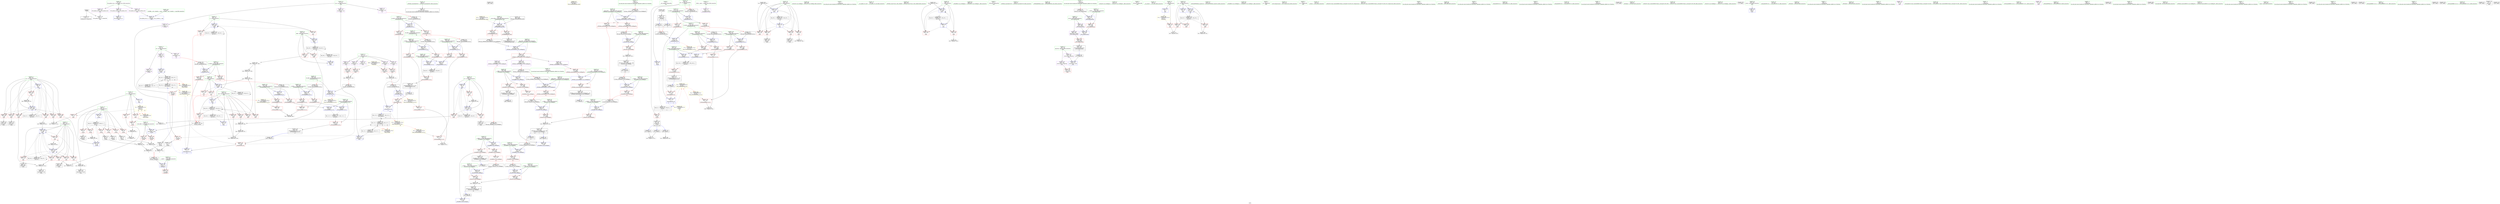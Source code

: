digraph "SVFG" {
	label="SVFG";

	Node0x55d1f4916900 [shape=record,color=grey,label="{NodeID: 0\nNullPtr}"];
	Node0x55d1f4916900 -> Node0x55d1f4ac8780[style=solid];
	Node0x55d1f4916900 -> Node0x55d1f4ad7e80[style=solid];
	Node0x55d1f4ad7c80 [shape=record,color=blue,label="{NodeID: 277\n630\<--26\nllvm.global_ctors_0\<--\nGlob }"];
	Node0x55d1f4acb970 [shape=record,color=red,label="{NodeID: 194\n231\<--148\n\<--i22\nmain\n}"];
	Node0x55d1f4acb970 -> Node0x55d1f4ae74e0[style=solid];
	Node0x55d1f4ac8950 [shape=record,color=black,label="{NodeID: 111\n38\<--39\n\<--_ZNSt8ios_base4InitD1Ev\nCan only get source location for instruction, argument, global var or function.}"];
	Node0x55d1f4ac6a40 [shape=record,color=green,label="{NodeID: 28\n17\<--18\nma\<--ma_field_insensitive\nGlob }"];
	Node0x55d1f4ac6a40 -> Node0x55d1f4acf390[style=solid];
	Node0x55d1f4ac6a40 -> Node0x55d1f4acf460[style=solid];
	Node0x55d1f4ac6a40 -> Node0x55d1f4acf530[style=solid];
	Node0x55d1f4b2b830 [shape=record,color=black,label="{NodeID: 720\n346 = PHI()\n}"];
	Node0x55d1f4b0a790 [shape=record,color=yellow,style=double,label="{NodeID: 637\nRETMU(52V_2)\npts\{368 \}\nFun[_ZSt5fixedRSt8ios_base]}"];
	Node0x55d1f4b050c0 [shape=record,color=yellow,style=double,label="{NodeID: 554\n12V_1 = ENCHI(MR_12V_0)\npts\{180000 \}\nFun[_ZSt3maxIiERKT_S2_S2_]}"];
	Node0x55d1f4b050c0 -> Node0x55d1f4ad7910[style=dashed];
	Node0x55d1f4ad93d0 [shape=record,color=blue,label="{NodeID: 305\n160\<--310\nr\<--add57\nmain\n}"];
	Node0x55d1f4ad93d0 -> Node0x55d1f4acccf0[style=dashed];
	Node0x55d1f4ad93d0 -> Node0x55d1f4accdc0[style=dashed];
	Node0x55d1f4ad93d0 -> Node0x55d1f4ad93d0[style=dashed];
	Node0x55d1f4ad93d0 -> Node0x55d1f4b017e0[style=dashed];
	Node0x55d1f4acd030 [shape=record,color=red,label="{NodeID: 222\n255\<--254\n\<--arrayidx34\nmain\n}"];
	Node0x55d1f4acd030 -> Node0x55d1f4ae5260[style=solid];
	Node0x55d1f4aceb70 [shape=record,color=black,label="{NodeID: 139\n601\<--624\n_ZSt3maxIiERKT_S2_S2__ret\<--\n_ZSt3maxIiERKT_S2_S2_\n|{<s0>28}}"];
	Node0x55d1f4aceb70:s0 -> Node0x55d1f4b2b900[style=solid,color=blue];
	Node0x55d1f4ac9360 [shape=record,color=green,label="{NodeID: 56\n158\<--159\nl\<--l_field_insensitive\nmain\n}"];
	Node0x55d1f4ac9360 -> Node0x55d1f4accb50[style=solid];
	Node0x55d1f4ac9360 -> Node0x55d1f4accc20[style=solid];
	Node0x55d1f4ac9360 -> Node0x55d1f4ad9300[style=solid];
	Node0x55d1f4b2e3c0 [shape=record,color=black,label="{NodeID: 748\n499 = PHI(463, )\n0th arg _ZStcoSt13_Ios_Fmtflags }"];
	Node0x55d1f4b2e3c0 -> Node0x55d1f4ada4e0[style=solid];
	Node0x55d1f4ae6460 [shape=record,color=grey,label="{NodeID: 499\n262 = Binary(260, 261, )\n}"];
	Node0x55d1f4ae6460 -> Node0x55d1f4ace0e0[style=solid];
	Node0x55d1f4adaa90 [shape=record,color=blue,label="{NodeID: 333\n543\<--540\n__b.addr\<--__b\n_ZStorSt13_Ios_FmtflagsS_\n}"];
	Node0x55d1f4adaa90 -> Node0x55d1f4ad68d0[style=dashed];
	Node0x55d1f4ad6660 [shape=record,color=red,label="{NodeID: 250\n534\<--528\n\<--__a.addr\n_ZStanSt13_Ios_FmtflagsS_\n}"];
	Node0x55d1f4ad6660 -> Node0x55d1f4ae68e0[style=solid];
	Node0x55d1f4ad02c0 [shape=record,color=red,label="{NodeID: 167\n232\<--11\n\<--n\nmain\n}"];
	Node0x55d1f4ad02c0 -> Node0x55d1f4ae74e0[style=solid];
	Node0x55d1f4acad20 [shape=record,color=green,label="{NodeID: 84\n454\<--455\n__old\<--__old_field_insensitive\n_ZNSt8ios_base4setfESt13_Ios_FmtflagsS0_\n}"];
	Node0x55d1f4acad20 -> Node0x55d1f4ad5d70[style=solid];
	Node0x55d1f4acad20 -> Node0x55d1f4ada1a0[style=solid];
	Node0x55d1f4ac0160 [shape=record,color=green,label="{NodeID: 1\n7\<--1\n__dso_handle\<--dummyObj\nGlob }"];
	Node0x55d1f4ad7d80 [shape=record,color=blue,label="{NodeID: 278\n631\<--27\nllvm.global_ctors_1\<--_GLOBAL__sub_I_staniek_1_1.cpp\nGlob }"];
	Node0x55d1f4acba40 [shape=record,color=red,label="{NodeID: 195\n235\<--148\n\<--i22\nmain\n}"];
	Node0x55d1f4acba40 -> Node0x55d1f4ae4ae0[style=solid];
	Node0x55d1f4ac8a50 [shape=record,color=black,label="{NodeID: 112\n74\<--73\nidxprom\<--\n_Z3sole\n}"];
	Node0x55d1f4ac6b40 [shape=record,color=green,label="{NodeID: 29\n25\<--29\nllvm.global_ctors\<--llvm.global_ctors_field_insensitive\nGlob }"];
	Node0x55d1f4ac6b40 -> Node0x55d1f4acf7a0[style=solid];
	Node0x55d1f4ac6b40 -> Node0x55d1f4acf8a0[style=solid];
	Node0x55d1f4ac6b40 -> Node0x55d1f4acf9a0[style=solid];
	Node0x55d1f4b2b900 [shape=record,color=black,label="{NodeID: 721\n421 = PHI(601, )\n}"];
	Node0x55d1f4b2b900 -> Node0x55d1f4ad5960[style=solid];
	Node0x55d1f4b051a0 [shape=record,color=yellow,style=double,label="{NodeID: 555\n6V_1 = ENCHI(MR_6V_0)\npts\{59 \}\nFun[_Z4maxiIeEvRT_S0_]|{|<s2>7}}"];
	Node0x55d1f4b051a0 -> Node0x55d1f4ad0ef0[style=dashed];
	Node0x55d1f4b051a0 -> Node0x55d1f4ad8460[style=dashed];
	Node0x55d1f4b051a0:s2 -> Node0x55d1f4b07fd0[style=dashed,color=red];
	Node0x55d1f4ad94a0 [shape=record,color=blue,label="{NodeID: 306\n154\<--318\nhigh\<--\nmain\n}"];
	Node0x55d1f4ad94a0 -> Node0x55d1f4afb3e0[style=dashed];
	Node0x55d1f4acd100 [shape=record,color=red,label="{NodeID: 223\n268\<--267\n\<--arrayidx40\nmain\n}"];
	Node0x55d1f4acd100 -> Node0x55d1f4ae6160[style=solid];
	Node0x55d1f4acec40 [shape=record,color=purple,label="{NodeID: 140\n36\<--4\n\<--_ZStL8__ioinit\n__cxx_global_var_init\n}"];
	Node0x55d1f4ac9430 [shape=record,color=green,label="{NodeID: 57\n160\<--161\nr\<--r_field_insensitive\nmain\n}"];
	Node0x55d1f4ac9430 -> Node0x55d1f4acccf0[style=solid];
	Node0x55d1f4ac9430 -> Node0x55d1f4accdc0[style=solid];
	Node0x55d1f4ac9430 -> Node0x55d1f4ad93d0[style=solid];
	Node0x55d1f4b2e500 [shape=record,color=black,label="{NodeID: 749\n395 = PHI(247, )\n0th arg _Z4miniIiEvRT_S0_ }"];
	Node0x55d1f4b2e500 -> Node0x55d1f4ad9a50[style=solid];
	Node0x55d1f4ae65e0 [shape=record,color=grey,label="{NodeID: 500\n210 = Binary(209, 66, )\n}"];
	Node0x55d1f4ae65e0 -> Node0x55d1f4ad8ae0[style=solid];
	Node0x55d1f4adab60 [shape=record,color=blue,label="{NodeID: 334\n556\<--552\n__a.addr\<--__a\n_ZSt3maxIeERKT_S2_S2_\n}"];
	Node0x55d1f4adab60 -> Node0x55d1f4ad6a70[style=dashed];
	Node0x55d1f4adab60 -> Node0x55d1f4ad6b40[style=dashed];
	Node0x55d1f4ad6730 [shape=record,color=red,label="{NodeID: 251\n535\<--530\n\<--__b.addr\n_ZStanSt13_Ios_FmtflagsS_\n}"];
	Node0x55d1f4ad6730 -> Node0x55d1f4ae68e0[style=solid];
	Node0x55d1f4ad0390 [shape=record,color=red,label="{NodeID: 168\n240\<--11\n\<--n\nmain\n}"];
	Node0x55d1f4ad0390 -> Node0x55d1f4ae7060[style=solid];
	Node0x55d1f4acadf0 [shape=record,color=green,label="{NodeID: 85\n465\<--466\n_ZStcoSt13_Ios_Fmtflags\<--_ZStcoSt13_Ios_Fmtflags_field_insensitive\n}"];
	Node0x55d1f4ac4c80 [shape=record,color=green,label="{NodeID: 2\n9\<--1\n\<--dummyObj\nCan only get source location for instruction, argument, global var or function.}"];
	Node0x55d1f4ad7e80 [shape=record,color=blue, style = dotted,label="{NodeID: 279\n632\<--3\nllvm.global_ctors_2\<--dummyVal\nGlob }"];
	Node0x55d1f4acbb10 [shape=record,color=red,label="{NodeID: 196\n244\<--148\n\<--i22\nmain\n}"];
	Node0x55d1f4acbb10 -> Node0x55d1f4ae44e0[style=solid];
	Node0x55d1f4ac8b20 [shape=record,color=black,label="{NodeID: 113\n77\<--76\nconv\<--\n_Z3sole\n}"];
	Node0x55d1f4ac8b20 -> Node0x55d1f4ae56e0[style=solid];
	Node0x55d1f4ac6c40 [shape=record,color=green,label="{NodeID: 30\n30\<--31\n__cxx_global_var_init\<--__cxx_global_var_init_field_insensitive\n}"];
	Node0x55d1f4b2baa0 [shape=record,color=black,label="{NodeID: 722\n464 = PHI(498, )\n|{<s0>30}}"];
	Node0x55d1f4b2baa0:s0 -> Node0x55d1f4b2ec80[style=solid,color=red];
	Node0x55d1f4ad9570 [shape=record,color=blue,label="{NodeID: 307\n152\<--321\nlow\<--\nmain\n}"];
	Node0x55d1f4ad9570 -> Node0x55d1f4afaee0[style=dashed];
	Node0x55d1f4acd1d0 [shape=record,color=red,label="{NodeID: 224\n272\<--271\n\<--arrayidx42\nmain\n}"];
	Node0x55d1f4acd1d0 -> Node0x55d1f4ae6160[style=solid];
	Node0x55d1f4aced10 [shape=record,color=purple,label="{NodeID: 141\n222\<--13\narrayidx17\<--a\nmain\n}"];
	Node0x55d1f4ac9500 [shape=record,color=green,label="{NodeID: 58\n165\<--166\n_ZNSt8ios_base15sync_with_stdioEb\<--_ZNSt8ios_base15sync_with_stdioEb_field_insensitive\n}"];
	Node0x55d1f4b2e640 [shape=record,color=black,label="{NodeID: 750\n396 = PHI(256, )\n1st arg _Z4miniIiEvRT_S0_ }"];
	Node0x55d1f4b2e640 -> Node0x55d1f4ad9b20[style=solid];
	Node0x55d1f4ae6760 [shape=record,color=grey,label="{NodeID: 501\n326 = Binary(325, 66, )\n}"];
	Node0x55d1f4ae6760 -> Node0x55d1f4ad9640[style=solid];
	Node0x55d1f4adac30 [shape=record,color=blue,label="{NodeID: 335\n558\<--553\n__b.addr\<--__b\n_ZSt3maxIeERKT_S2_S2_\n}"];
	Node0x55d1f4adac30 -> Node0x55d1f4ad6c10[style=dashed];
	Node0x55d1f4adac30 -> Node0x55d1f4ad6ce0[style=dashed];
	Node0x55d1f4ad6800 [shape=record,color=red,label="{NodeID: 252\n547\<--541\n\<--__a.addr\n_ZStorSt13_Ios_FmtflagsS_\n}"];
	Node0x55d1f4ad6800 -> Node0x55d1f4ae50e0[style=solid];
	Node0x55d1f4ad0460 [shape=record,color=red,label="{NodeID: 169\n78\<--56\n\<--rytm.addr\n_Z3sole\n}"];
	Node0x55d1f4ad0460 -> Node0x55d1f4ae5560[style=solid];
	Node0x55d1f4acaef0 [shape=record,color=green,label="{NodeID: 86\n469\<--470\n_ZStaNRSt13_Ios_FmtflagsS_\<--_ZStaNRSt13_Ios_FmtflagsS__field_insensitive\n}"];
	Node0x55d1f4ac4d10 [shape=record,color=green,label="{NodeID: 3\n19\<--1\n_ZSt4cout\<--dummyObj\nGlob }"];
	Node0x55d1f4ad7f80 [shape=record,color=blue,label="{NodeID: 280\n56\<--55\nrytm.addr\<--rytm\n_Z3sole\n}"];
	Node0x55d1f4ad7f80 -> Node0x55d1f4ad0460[style=dashed];
	Node0x55d1f4ad7f80 -> Node0x55d1f4ad0530[style=dashed];
	Node0x55d1f4acbbe0 [shape=record,color=red,label="{NodeID: 197\n252\<--148\n\<--i22\nmain\n}"];
	Node0x55d1f4acbbe0 -> Node0x55d1f4ace010[style=solid];
	Node0x55d1f4ac8bf0 [shape=record,color=black,label="{NodeID: 114\n80\<--79\nconv1\<--\n_Z3sole\n}"];
	Node0x55d1f4ac8bf0 -> Node0x55d1f4ae5560[style=solid];
	Node0x55d1f4ac6d40 [shape=record,color=green,label="{NodeID: 31\n34\<--35\n_ZNSt8ios_base4InitC1Ev\<--_ZNSt8ios_base4InitC1Ev_field_insensitive\n}"];
	Node0x55d1f4b2bbe0 [shape=record,color=black,label="{NodeID: 723\n468 = PHI(482, )\n}"];
	Node0x55d1f4ad9640 [shape=record,color=blue,label="{NodeID: 308\n156\<--326\n_\<--inc62\nmain\n}"];
	Node0x55d1f4ad9640 -> Node0x55d1f4acc9b0[style=dashed];
	Node0x55d1f4ad9640 -> Node0x55d1f4acca80[style=dashed];
	Node0x55d1f4ad9640 -> Node0x55d1f4ad9640[style=dashed];
	Node0x55d1f4ad9640 -> Node0x55d1f4b00de0[style=dashed];
	Node0x55d1f4acd2a0 [shape=record,color=red,label="{NodeID: 225\n370\<--367\n\<--__base.addr\n_ZSt5fixedRSt8ios_base\n|{<s0>26}}"];
	Node0x55d1f4acd2a0:s0 -> Node0x55d1f4b2d6c0[style=solid,color=red];
	Node0x55d1f4acede0 [shape=record,color=purple,label="{NodeID: 142\n250\<--13\narrayidx32\<--a\nmain\n}"];
	Node0x55d1f4acede0 -> Node0x55d1f4accf60[style=solid];
	Node0x55d1f4ac9600 [shape=record,color=green,label="{NodeID: 59\n168\<--169\n_ZSt5fixedRSt8ios_base\<--_ZSt5fixedRSt8ios_base_field_insensitive\n}"];
	Node0x55d1f4b2e780 [shape=record,color=black,label="{NodeID: 751\n379 = PHI(173, )\n0th arg _ZSt12setprecisioni }"];
	Node0x55d1f4b2e780 -> Node0x55d1f4ad98b0[style=solid];
	Node0x55d1f4b06df0 [shape=record,color=yellow,style=double,label="{NodeID: 585\n10V_1 = ENCHI(MR_10V_0)\npts\{160000 \}\nFun[_Z4miniIiEvRT_S0_]|{|<s2>27}}"];
	Node0x55d1f4b06df0 -> Node0x55d1f4ad5730[style=dashed];
	Node0x55d1f4b06df0 -> Node0x55d1f4ad9bf0[style=dashed];
	Node0x55d1f4b06df0:s2 -> Node0x55d1f4b06660[style=dashed,color=red];
	Node0x55d1f4ae68e0 [shape=record,color=grey,label="{NodeID: 502\n536 = Binary(534, 535, )\n}"];
	Node0x55d1f4ae68e0 -> Node0x55d1f4ace830[style=solid];
	Node0x55d1f4adad00 [shape=record,color=blue,label="{NodeID: 336\n554\<--568\nretval\<--\n_ZSt3maxIeERKT_S2_S2_\n}"];
	Node0x55d1f4adad00 -> Node0x55d1f4af9ae0[style=dashed];
	Node0x55d1f4ad68d0 [shape=record,color=red,label="{NodeID: 253\n548\<--543\n\<--__b.addr\n_ZStorSt13_Ios_FmtflagsS_\n}"];
	Node0x55d1f4ad68d0 -> Node0x55d1f4ae50e0[style=solid];
	Node0x55d1f4ad0530 [shape=record,color=red,label="{NodeID: 170\n94\<--56\n\<--rytm.addr\n_Z3sole\n}"];
	Node0x55d1f4ad0530 -> Node0x55d1f4ae4360[style=solid];
	Node0x55d1f4acaff0 [shape=record,color=green,label="{NodeID: 87\n474\<--475\n_ZStanSt13_Ios_FmtflagsS_\<--_ZStanSt13_Ios_FmtflagsS__field_insensitive\n}"];
	Node0x55d1f4ac4da0 [shape=record,color=green,label="{NodeID: 4\n20\<--1\n_ZSt3cin\<--dummyObj\nGlob }"];
	Node0x55d1f4ad8050 [shape=record,color=blue,label="{NodeID: 281\n58\<--64\nres\<--\n_Z3sole\n}"];
	Node0x55d1f4ad8050 -> Node0x55d1f4afa4e0[style=dashed];
	Node0x55d1f4acbcb0 [shape=record,color=red,label="{NodeID: 198\n261\<--148\n\<--i22\nmain\n}"];
	Node0x55d1f4acbcb0 -> Node0x55d1f4ae6460[style=solid];
	Node0x55d1f4acd7f0 [shape=record,color=black,label="{NodeID: 115\n90\<--89\nidxprom3\<--\n_Z3sole\n}"];
	Node0x55d1f4ac6e40 [shape=record,color=green,label="{NodeID: 32\n40\<--41\n__cxa_atexit\<--__cxa_atexit_field_insensitive\n}"];
	Node0x55d1f4b2bcf0 [shape=record,color=black,label="{NodeID: 724\n371 = PHI(444, )\n}"];
	Node0x55d1f4b05470 [shape=record,color=yellow,style=double,label="{NodeID: 558\n2V_1 = ENCHI(MR_2V_0)\npts\{12 \}\nFun[_Z3sole]}"];
	Node0x55d1f4b05470 -> Node0x55d1f4ad0120[style=dashed];
	Node0x55d1f4ad9710 [shape=record,color=blue,label="{NodeID: 309\n142\<--353\ncas\<--inc71\nmain\n}"];
	Node0x55d1f4ad9710 -> Node0x55d1f4afeae0[style=dashed];
	Node0x55d1f4acd370 [shape=record,color=red,label="{NodeID: 226\n376\<--367\n\<--__base.addr\n_ZSt5fixedRSt8ios_base\n}"];
	Node0x55d1f4acd370 -> Node0x55d1f4ace350[style=solid];
	Node0x55d1f4aceeb0 [shape=record,color=purple,label="{NodeID: 143\n254\<--13\narrayidx34\<--a\nmain\n}"];
	Node0x55d1f4aceeb0 -> Node0x55d1f4acd030[style=solid];
	Node0x55d1f4ac9700 [shape=record,color=green,label="{NodeID: 60\n170\<--171\n_ZNSolsEPFRSt8ios_baseS0_E\<--_ZNSolsEPFRSt8ios_baseS0_E_field_insensitive\n}"];
	Node0x55d1f4b2e8c0 [shape=record,color=black,label="{NodeID: 752\n552 = PHI(117, )\n0th arg _ZSt3maxIeERKT_S2_S2_ }"];
	Node0x55d1f4b2e8c0 -> Node0x55d1f4adab60[style=solid];
	Node0x55d1f4b06ed0 [shape=record,color=yellow,style=double,label="{NodeID: 586\n21V_1 = ENCHI(MR_21V_0)\npts\{10 \}\nFun[main]}"];
	Node0x55d1f4b06ed0 -> Node0x55d1f4ad0050[style=dashed];
	Node0x55d1f4ae6a60 [shape=record,color=grey,label="{NodeID: 503\n70 = Binary(69, 66, )\n}"];
	Node0x55d1f4ae6a60 -> Node0x55d1f4ae6d60[style=solid];
	Node0x55d1f4adadd0 [shape=record,color=blue,label="{NodeID: 337\n554\<--571\nretval\<--\n_ZSt3maxIeERKT_S2_S2_\n}"];
	Node0x55d1f4adadd0 -> Node0x55d1f4af9ae0[style=dashed];
	Node0x55d1f4ad69a0 [shape=record,color=red,label="{NodeID: 254\n574\<--554\n\<--retval\n_ZSt3maxIeERKT_S2_S2_\n}"];
	Node0x55d1f4ad69a0 -> Node0x55d1f4ace9d0[style=solid];
	Node0x55d1f4ad0600 [shape=record,color=red,label="{NodeID: 171\n106\<--58\n\<--res\n_Z3sole\n}"];
	Node0x55d1f4ad0600 -> Node0x55d1f4acda60[style=solid];
	Node0x55d1f4acb0f0 [shape=record,color=green,label="{NodeID: 88\n478\<--479\n_ZStoRRSt13_Ios_FmtflagsS_\<--_ZStoRRSt13_Ios_FmtflagsS__field_insensitive\n}"];
	Node0x55d1f4ac4e30 [shape=record,color=green,label="{NodeID: 5\n21\<--1\n.str\<--dummyObj\nGlob }"];
	Node0x55d1f4b0e350 [shape=record,color=yellow,style=double,label="{NodeID: 697\n6V_4 = CSCHI(MR_6V_3)\npts\{59 \}\nCS[]|{<s0>6}}"];
	Node0x55d1f4b0e350:s0 -> Node0x55d1f4b051a0[style=dashed,color=red];
	Node0x55d1f4afdbe0 [shape=record,color=black,label="{NodeID: 531\nMR_69V_3 = PHI(MR_69V_4, MR_69V_2, )\npts\{605 \}\n}"];
	Node0x55d1f4afdbe0 -> Node0x55d1f4ad7500[style=dashed];
	Node0x55d1f4ad8120 [shape=record,color=blue,label="{NodeID: 282\n60\<--66\ni\<--\n_Z3sole\n}"];
	Node0x55d1f4ad8120 -> Node0x55d1f4afa9e0[style=dashed];
	Node0x55d1f4acbd80 [shape=record,color=red,label="{NodeID: 199\n269\<--148\n\<--i22\nmain\n}"];
	Node0x55d1f4acbd80 -> Node0x55d1f4ace280[style=solid];
	Node0x55d1f4acd8c0 [shape=record,color=black,label="{NodeID: 116\n93\<--92\nconv5\<--\n_Z3sole\n}"];
	Node0x55d1f4acd8c0 -> Node0x55d1f4ae5b60[style=solid];
	Node0x55d1f4ac6f40 [shape=record,color=green,label="{NodeID: 33\n39\<--45\n_ZNSt8ios_base4InitD1Ev\<--_ZNSt8ios_base4InitD1Ev_field_insensitive\n}"];
	Node0x55d1f4ac6f40 -> Node0x55d1f4ac8950[style=solid];
	Node0x55d1f4b2c490 [shape=record,color=black,label="{NodeID: 725\n404 = PHI(576, )\n}"];
	Node0x55d1f4b2c490 -> Node0x55d1f4ad5730[style=solid];
	Node0x55d1f4ad97e0 [shape=record,color=blue,label="{NodeID: 310\n367\<--366\n__base.addr\<--__base\n_ZSt5fixedRSt8ios_base\n}"];
	Node0x55d1f4ad97e0 -> Node0x55d1f4acd2a0[style=dashed];
	Node0x55d1f4ad97e0 -> Node0x55d1f4acd370[style=dashed];
	Node0x55d1f4acd440 [shape=record,color=red,label="{NodeID: 227\n386\<--382\n\<--__n.addr\n_ZSt12setprecisioni\n}"];
	Node0x55d1f4acd440 -> Node0x55d1f4ad9980[style=solid];
	Node0x55d1f4acef80 [shape=record,color=purple,label="{NodeID: 144\n267\<--13\narrayidx40\<--a\nmain\n}"];
	Node0x55d1f4acef80 -> Node0x55d1f4acd100[style=solid];
	Node0x55d1f4ac9800 [shape=record,color=green,label="{NodeID: 61\n174\<--175\n_ZSt12setprecisioni\<--_ZSt12setprecisioni_field_insensitive\n}"];
	Node0x55d1f4b2ea00 [shape=record,color=black,label="{NodeID: 753\n553 = PHI(113, )\n1st arg _ZSt3maxIeERKT_S2_S2_ }"];
	Node0x55d1f4b2ea00 -> Node0x55d1f4adac30[style=solid];
	Node0x55d1f4b06fe0 [shape=record,color=yellow,style=double,label="{NodeID: 587\n2V_1 = ENCHI(MR_2V_0)\npts\{12 \}\nFun[main]|{|<s3>18|<s4>19|<s5>23}}"];
	Node0x55d1f4b06fe0 -> Node0x55d1f4ad01f0[style=dashed];
	Node0x55d1f4b06fe0 -> Node0x55d1f4ad02c0[style=dashed];
	Node0x55d1f4b06fe0 -> Node0x55d1f4ad0390[style=dashed];
	Node0x55d1f4b06fe0:s3 -> Node0x55d1f4b05470[style=dashed,color=red];
	Node0x55d1f4b06fe0:s4 -> Node0x55d1f4b05470[style=dashed,color=red];
	Node0x55d1f4b06fe0:s5 -> Node0x55d1f4b05470[style=dashed,color=red];
	Node0x55d1f4ae6be0 [shape=record,color=grey,label="{NodeID: 504\n591 = cmp(588, 590, )\n}"];
	Node0x55d1f4adaea0 [shape=record,color=blue,label="{NodeID: 338\n581\<--577\n__a.addr\<--__a\n_ZSt3minIiERKT_S2_S2_\n}"];
	Node0x55d1f4adaea0 -> Node0x55d1f4ad7020[style=dashed];
	Node0x55d1f4adaea0 -> Node0x55d1f4ad70f0[style=dashed];
	Node0x55d1f4ad6a70 [shape=record,color=red,label="{NodeID: 255\n562\<--556\n\<--__a.addr\n_ZSt3maxIeERKT_S2_S2_\n}"];
	Node0x55d1f4ad6a70 -> Node0x55d1f4ad6db0[style=solid];
	Node0x55d1f4ad06d0 [shape=record,color=red,label="{NodeID: 172\n68\<--60\n\<--i\n_Z3sole\n}"];
	Node0x55d1f4ad06d0 -> Node0x55d1f4ae6d60[style=solid];
	Node0x55d1f4acb1f0 [shape=record,color=green,label="{NodeID: 89\n485\<--486\n__a.addr\<--__a.addr_field_insensitive\n_ZStaNRSt13_Ios_FmtflagsS_\n}"];
	Node0x55d1f4acb1f0 -> Node0x55d1f4ad5f10[style=solid];
	Node0x55d1f4acb1f0 -> Node0x55d1f4ad5fe0[style=solid];
	Node0x55d1f4acb1f0 -> Node0x55d1f4ada270[style=solid];
	Node0x55d1f4ac5670 [shape=record,color=green,label="{NodeID: 6\n23\<--1\n.str.1\<--dummyObj\nGlob }"];
	Node0x55d1f4ad81f0 [shape=record,color=blue,label="{NodeID: 283\n60\<--103\ni\<--inc\n_Z3sole\n}"];
	Node0x55d1f4ad81f0 -> Node0x55d1f4afa9e0[style=dashed];
	Node0x55d1f4acbe50 [shape=record,color=red,label="{NodeID: 200\n283\<--148\n\<--i22\nmain\n}"];
	Node0x55d1f4acbe50 -> Node0x55d1f4ae4c60[style=solid];
	Node0x55d1f4acd990 [shape=record,color=black,label="{NodeID: 117\n96\<--95\nconv6\<--\n_Z3sole\n}"];
	Node0x55d1f4acd990 -> Node0x55d1f4ae4360[style=solid];
	Node0x55d1f4ac7040 [shape=record,color=green,label="{NodeID: 34\n52\<--53\n_Z3sole\<--_Z3sole_field_insensitive\n}"];
	Node0x55d1f4b2c6c0 [shape=record,color=black,label="{NodeID: 726\n473 = PHI(525, )\n|{<s0>32}}"];
	Node0x55d1f4b2c6c0:s0 -> Node0x55d1f4b2e280[style=solid,color=red];
	Node0x55d1f4ae4360 [shape=record,color=grey,label="{NodeID: 477\n97 = Binary(94, 96, )\n}"];
	Node0x55d1f4ae4360 -> Node0x55d1f4ae5b60[style=solid];
	Node0x55d1f4ad98b0 [shape=record,color=blue,label="{NodeID: 311\n382\<--379\n__n.addr\<--__n\n_ZSt12setprecisioni\n}"];
	Node0x55d1f4ad98b0 -> Node0x55d1f4acd440[style=dashed];
	Node0x55d1f4acd510 [shape=record,color=red,label="{NodeID: 228\n389\<--388\n\<--coerce.dive\n_ZSt12setprecisioni\n}"];
	Node0x55d1f4acd510 -> Node0x55d1f4ace420[style=solid];
	Node0x55d1f4acf050 [shape=record,color=purple,label="{NodeID: 145\n271\<--13\narrayidx42\<--a\nmain\n}"];
	Node0x55d1f4acf050 -> Node0x55d1f4acd1d0[style=solid];
	Node0x55d1f4ac9900 [shape=record,color=green,label="{NodeID: 62\n181\<--182\n_ZStlsIcSt11char_traitsIcEERSt13basic_ostreamIT_T0_ES6_St13_Setprecision\<--_ZStlsIcSt11char_traitsIcEERSt13basic_ostreamIT_T0_ES6_St13_Setprecision_field_insensitive\n}"];
	Node0x55d1f4b2eb40 [shape=record,color=black,label="{NodeID: 754\n483 = PHI(467, )\n0th arg _ZStaNRSt13_Ios_FmtflagsS_ }"];
	Node0x55d1f4b2eb40 -> Node0x55d1f4ada270[style=solid];
	Node0x55d1f4ae6d60 [shape=record,color=grey,label="{NodeID: 505\n71 = cmp(68, 70, )\n}"];
	Node0x55d1f4adaf70 [shape=record,color=blue,label="{NodeID: 339\n583\<--578\n__b.addr\<--__b\n_ZSt3minIiERKT_S2_S2_\n}"];
	Node0x55d1f4adaf70 -> Node0x55d1f4ad71c0[style=dashed];
	Node0x55d1f4adaf70 -> Node0x55d1f4ad7290[style=dashed];
	Node0x55d1f4ad6b40 [shape=record,color=red,label="{NodeID: 256\n571\<--556\n\<--__a.addr\n_ZSt3maxIeERKT_S2_S2_\n}"];
	Node0x55d1f4ad6b40 -> Node0x55d1f4adadd0[style=solid];
	Node0x55d1f4ad07a0 [shape=record,color=red,label="{NodeID: 173\n73\<--60\n\<--i\n_Z3sole\n}"];
	Node0x55d1f4ad07a0 -> Node0x55d1f4ac8a50[style=solid];
	Node0x55d1f4acb2c0 [shape=record,color=green,label="{NodeID: 90\n487\<--488\n__b.addr\<--__b.addr_field_insensitive\n_ZStaNRSt13_Ios_FmtflagsS_\n}"];
	Node0x55d1f4acb2c0 -> Node0x55d1f4ad60b0[style=solid];
	Node0x55d1f4acb2c0 -> Node0x55d1f4ada340[style=solid];
	Node0x55d1f4ac5700 [shape=record,color=green,label="{NodeID: 7\n26\<--1\n\<--dummyObj\nCan only get source location for instruction, argument, global var or function.}"];
	Node0x55d1f4ad82c0 [shape=record,color=blue,label="{NodeID: 284\n111\<--109\na4.addr\<--a4\n_Z4maxiIeEvRT_S0_\n}"];
	Node0x55d1f4ad82c0 -> Node0x55d1f4ad0d50[style=dashed];
	Node0x55d1f4ad82c0 -> Node0x55d1f4ad0e20[style=dashed];
	Node0x55d1f4acbf20 [shape=record,color=red,label="{NodeID: 201\n239\<--150\n\<--j\nmain\n}"];
	Node0x55d1f4acbf20 -> Node0x55d1f4ae7060[style=solid];
	Node0x55d1f4acda60 [shape=record,color=black,label="{NodeID: 118\n54\<--106\n_Z3sole_ret\<--\n_Z3sole\n|{<s0>18|<s1>19|<s2>23}}"];
	Node0x55d1f4acda60:s0 -> Node0x55d1f4b2b010[style=solid,color=blue];
	Node0x55d1f4acda60:s1 -> Node0x55d1f4b2b1e0[style=solid,color=blue];
	Node0x55d1f4acda60:s2 -> Node0x55d1f4b2b590[style=solid,color=blue];
	Node0x55d1f4ac7140 [shape=record,color=green,label="{NodeID: 35\n56\<--57\nrytm.addr\<--rytm.addr_field_insensitive\n_Z3sole\n}"];
	Node0x55d1f4ac7140 -> Node0x55d1f4ad0460[style=solid];
	Node0x55d1f4ac7140 -> Node0x55d1f4ad0530[style=solid];
	Node0x55d1f4ac7140 -> Node0x55d1f4ad7f80[style=solid];
	Node0x55d1f4b2c800 [shape=record,color=black,label="{NodeID: 727\n477 = PHI(507, )\n}"];
	Node0x55d1f4ae44e0 [shape=record,color=grey,label="{NodeID: 478\n245 = Binary(243, 244, )\n}"];
	Node0x55d1f4ae44e0 -> Node0x55d1f4acde70[style=solid];
	Node0x55d1f4ad9980 [shape=record,color=blue,label="{NodeID: 312\n385\<--386\n_M_n\<--\n_ZSt12setprecisioni\n}"];
	Node0x55d1f4ad9980 -> Node0x55d1f4acd510[style=dashed];
	Node0x55d1f4acd5e0 [shape=record,color=red,label="{NodeID: 229\n403\<--397\n\<--a4.addr\n_Z4miniIiEvRT_S0_\n|{<s0>27}}"];
	Node0x55d1f4acd5e0:s0 -> Node0x55d1f4b2df50[style=solid,color=red];
	Node0x55d1f4acf120 [shape=record,color=purple,label="{NodeID: 146\n91\<--15\narrayidx4\<--mi\n_Z3sole\n}"];
	Node0x55d1f4acf120 -> Node0x55d1f4ad0c80[style=solid];
	Node0x55d1f4ac9a00 [shape=record,color=green,label="{NodeID: 63\n184\<--185\n_ZNSirsERi\<--_ZNSirsERi_field_insensitive\n}"];
	Node0x55d1f4b2ec80 [shape=record,color=black,label="{NodeID: 755\n484 = PHI(464, )\n1st arg _ZStaNRSt13_Ios_FmtflagsS_ }"];
	Node0x55d1f4b2ec80 -> Node0x55d1f4ada340[style=solid];
	Node0x55d1f4ae6ee0 [shape=record,color=grey,label="{NodeID: 506\n616 = cmp(613, 615, )\n}"];
	Node0x55d1f4adb040 [shape=record,color=blue,label="{NodeID: 340\n579\<--593\nretval\<--\n_ZSt3minIiERKT_S2_S2_\n}"];
	Node0x55d1f4adb040 -> Node0x55d1f4af9fe0[style=dashed];
	Node0x55d1f4ad6c10 [shape=record,color=red,label="{NodeID: 257\n564\<--558\n\<--__b.addr\n_ZSt3maxIeERKT_S2_S2_\n}"];
	Node0x55d1f4ad6c10 -> Node0x55d1f4ad6e80[style=solid];
	Node0x55d1f4ad0870 [shape=record,color=red,label="{NodeID: 174\n79\<--60\n\<--i\n_Z3sole\n}"];
	Node0x55d1f4ad0870 -> Node0x55d1f4ac8bf0[style=solid];
	Node0x55d1f4acb390 [shape=record,color=green,label="{NodeID: 91\n500\<--501\n__a.addr\<--__a.addr_field_insensitive\n_ZStcoSt13_Ios_Fmtflags\n}"];
	Node0x55d1f4acb390 -> Node0x55d1f4ad6250[style=solid];
	Node0x55d1f4acb390 -> Node0x55d1f4ada4e0[style=solid];
	Node0x55d1f4ac5790 [shape=record,color=green,label="{NodeID: 8\n64\<--1\n\<--dummyObj\nCan only get source location for instruction, argument, global var or function.}"];
	Node0x55d1f4afeae0 [shape=record,color=black,label="{NodeID: 534\nMR_26V_3 = PHI(MR_26V_4, MR_26V_2, )\npts\{143 \}\n}"];
	Node0x55d1f4afeae0 -> Node0x55d1f4ad1090[style=dashed];
	Node0x55d1f4afeae0 -> Node0x55d1f4ad1160[style=dashed];
	Node0x55d1f4afeae0 -> Node0x55d1f4ad1230[style=dashed];
	Node0x55d1f4afeae0 -> Node0x55d1f4ad9710[style=dashed];
	Node0x55d1f4ad8390 [shape=record,color=blue,label="{NodeID: 285\n113\<--110\nb4.addr\<--b4\n_Z4maxiIeEvRT_S0_\n|{|<s1>7}}"];
	Node0x55d1f4ad8390 -> Node0x55d1f4ad0ef0[style=dashed];
	Node0x55d1f4ad8390:s1 -> Node0x55d1f4b080e0[style=dashed,color=red];
	Node0x55d1f4acbff0 [shape=record,color=red,label="{NodeID: 202\n243\<--150\n\<--j\nmain\n}"];
	Node0x55d1f4acbff0 -> Node0x55d1f4ae44e0[style=solid];
	Node0x55d1f4acdb30 [shape=record,color=black,label="{NodeID: 119\n125\<--131\n_ZSt3abse_ret\<--\n_ZSt3abse\n|{<s0>3|<s1>5}}"];
	Node0x55d1f4acdb30:s0 -> Node0x55d1f4b275b0[style=solid,color=blue];
	Node0x55d1f4acdb30:s1 -> Node0x55d1f4b2a6c0[style=solid,color=blue];
	Node0x55d1f4ac7210 [shape=record,color=green,label="{NodeID: 36\n58\<--59\nres\<--res_field_insensitive\n_Z3sole\n|{|<s2>4|<s3>6}}"];
	Node0x55d1f4ac7210 -> Node0x55d1f4ad0600[style=solid];
	Node0x55d1f4ac7210 -> Node0x55d1f4ad8050[style=solid];
	Node0x55d1f4ac7210:s2 -> Node0x55d1f4b2ce40[style=solid,color=red];
	Node0x55d1f4ac7210:s3 -> Node0x55d1f4b2ce40[style=solid,color=red];
	Node0x55d1f4b2c910 [shape=record,color=black,label="{NodeID: 728\n494 = PHI(525, )\n}"];
	Node0x55d1f4b2c910 -> Node0x55d1f4ada410[style=solid];
	Node0x55d1f4b05820 [shape=record,color=yellow,style=double,label="{NodeID: 562\n10V_1 = ENCHI(MR_10V_0)\npts\{160000 \}\nFun[_Z3sole]}"];
	Node0x55d1f4b05820 -> Node0x55d1f4ad0c80[style=dashed];
	Node0x55d1f4ae4660 [shape=record,color=grey,label="{NodeID: 479\n302 = Binary(296, 300, )\n}"];
	Node0x55d1f4ae4660 -> Node0x55d1f4ad9300[style=solid];
	Node0x55d1f4ad9a50 [shape=record,color=blue,label="{NodeID: 313\n397\<--395\na4.addr\<--a4\n_Z4miniIiEvRT_S0_\n}"];
	Node0x55d1f4ad9a50 -> Node0x55d1f4acd5e0[style=dashed];
	Node0x55d1f4ad9a50 -> Node0x55d1f4acd6b0[style=dashed];
	Node0x55d1f4acd6b0 [shape=record,color=red,label="{NodeID: 230\n408\<--397\n\<--a4.addr\n_Z4miniIiEvRT_S0_\n}"];
	Node0x55d1f4acd6b0 -> Node0x55d1f4ad9bf0[style=solid];
	Node0x55d1f4acf1f0 [shape=record,color=purple,label="{NodeID: 147\n200\<--15\narrayidx\<--mi\nmain\n}"];
	Node0x55d1f4acf1f0 -> Node0x55d1f4ad8940[style=solid];
	Node0x55d1f4ac9b00 [shape=record,color=green,label="{NodeID: 64\n258\<--259\n_Z4miniIiEvRT_S0_\<--_Z4miniIiEvRT_S0__field_insensitive\n}"];
	Node0x55d1f4b2edc0 [shape=record,color=black,label="{NodeID: 756\n539 = PHI(517, )\n0th arg _ZStorSt13_Ios_FmtflagsS_ }"];
	Node0x55d1f4b2edc0 -> Node0x55d1f4ada9c0[style=solid];
	Node0x55d1f4ae7060 [shape=record,color=grey,label="{NodeID: 507\n241 = cmp(239, 240, )\n}"];
	Node0x55d1f4adb110 [shape=record,color=blue,label="{NodeID: 341\n579\<--596\nretval\<--\n_ZSt3minIiERKT_S2_S2_\n}"];
	Node0x55d1f4adb110 -> Node0x55d1f4af9fe0[style=dashed];
	Node0x55d1f4ad6ce0 [shape=record,color=red,label="{NodeID: 258\n568\<--558\n\<--__b.addr\n_ZSt3maxIeERKT_S2_S2_\n}"];
	Node0x55d1f4ad6ce0 -> Node0x55d1f4adad00[style=solid];
	Node0x55d1f4ad0940 [shape=record,color=red,label="{NodeID: 175\n89\<--60\n\<--i\n_Z3sole\n}"];
	Node0x55d1f4ad0940 -> Node0x55d1f4acd7f0[style=solid];
	Node0x55d1f4acb460 [shape=record,color=green,label="{NodeID: 92\n510\<--511\n__a.addr\<--__a.addr_field_insensitive\n_ZStoRRSt13_Ios_FmtflagsS_\n}"];
	Node0x55d1f4acb460 -> Node0x55d1f4ad6320[style=solid];
	Node0x55d1f4acb460 -> Node0x55d1f4ad63f0[style=solid];
	Node0x55d1f4acb460 -> Node0x55d1f4ada5b0[style=solid];
	Node0x55d1f4ac5820 [shape=record,color=green,label="{NodeID: 9\n66\<--1\n\<--dummyObj\nCan only get source location for instruction, argument, global var or function.}"];
	Node0x55d1f4b275b0 [shape=record,color=black,label="{NodeID: 701\n83 = PHI(125, )\n|{<s0>4}}"];
	Node0x55d1f4b275b0:s0 -> Node0x55d1f4b2d050[style=solid,color=red];
	Node0x55d1f4afefe0 [shape=record,color=black,label="{NodeID: 535\nMR_28V_2 = PHI(MR_28V_4, MR_28V_1, )\npts\{145 \}\n}"];
	Node0x55d1f4afefe0 -> Node0x55d1f4ad8870[style=dashed];
	Node0x55d1f4ad8460 [shape=record,color=blue,label="{NodeID: 286\n122\<--121\n\<--\n_Z4maxiIeEvRT_S0_\n|{<s0>4|<s1>6}}"];
	Node0x55d1f4ad8460:s0 -> Node0x55d1f4b0e350[style=dashed,color=blue];
	Node0x55d1f4ad8460:s1 -> Node0x55d1f4afa4e0[style=dashed,color=blue];
	Node0x55d1f4acc0c0 [shape=record,color=red,label="{NodeID: 203\n248\<--150\n\<--j\nmain\n}"];
	Node0x55d1f4acc0c0 -> Node0x55d1f4acdf40[style=solid];
	Node0x55d1f4acdc00 [shape=record,color=black,label="{NodeID: 120\n199\<--198\nidxprom\<--\nmain\n}"];
	Node0x55d1f4ac72e0 [shape=record,color=green,label="{NodeID: 37\n60\<--61\ni\<--i_field_insensitive\n_Z3sole\n}"];
	Node0x55d1f4ac72e0 -> Node0x55d1f4ad06d0[style=solid];
	Node0x55d1f4ac72e0 -> Node0x55d1f4ad07a0[style=solid];
	Node0x55d1f4ac72e0 -> Node0x55d1f4ad0870[style=solid];
	Node0x55d1f4ac72e0 -> Node0x55d1f4ad0940[style=solid];
	Node0x55d1f4ac72e0 -> Node0x55d1f4ad0a10[style=solid];
	Node0x55d1f4ac72e0 -> Node0x55d1f4ad0ae0[style=solid];
	Node0x55d1f4ac72e0 -> Node0x55d1f4ad8120[style=solid];
	Node0x55d1f4ac72e0 -> Node0x55d1f4ad81f0[style=solid];
	Node0x55d1f4b2ca80 [shape=record,color=black,label="{NodeID: 729\n519 = PHI(538, )\n}"];
	Node0x55d1f4b2ca80 -> Node0x55d1f4ada750[style=solid];
	Node0x55d1f4b05900 [shape=record,color=yellow,style=double,label="{NodeID: 563\n12V_1 = ENCHI(MR_12V_0)\npts\{180000 \}\nFun[_Z3sole]}"];
	Node0x55d1f4b05900 -> Node0x55d1f4ad0bb0[style=dashed];
	Node0x55d1f4ae47e0 [shape=record,color=grey,label="{NodeID: 480\n300 = Binary(301, 299, )\n}"];
	Node0x55d1f4ae47e0 -> Node0x55d1f4ae4660[style=solid];
	Node0x55d1f4ad9b20 [shape=record,color=blue,label="{NodeID: 314\n399\<--396\nb4.addr\<--b4\n_Z4miniIiEvRT_S0_\n|{|<s1>27}}"];
	Node0x55d1f4ad9b20 -> Node0x55d1f4ad5730[style=dashed];
	Node0x55d1f4ad9b20:s1 -> Node0x55d1f4b06740[style=dashed,color=red];
	Node0x55d1f4ad5730 [shape=record,color=red,label="{NodeID: 231\n407\<--404\n\<--call\n_Z4miniIiEvRT_S0_\n}"];
	Node0x55d1f4ad5730 -> Node0x55d1f4ad9bf0[style=solid];
	Node0x55d1f4acf2c0 [shape=record,color=purple,label="{NodeID: 148\n247\<--15\narrayidx30\<--mi\nmain\n|{<s0>16}}"];
	Node0x55d1f4acf2c0:s0 -> Node0x55d1f4b2e500[style=solid,color=red];
	Node0x55d1f4ac9c00 [shape=record,color=green,label="{NodeID: 65\n275\<--276\n_Z4maxiIiEvRT_S0_\<--_Z4maxiIiEvRT_S0__field_insensitive\n}"];
	Node0x55d1f4b2ef00 [shape=record,color=black,label="{NodeID: 757\n540 = PHI(518, )\n1st arg _ZStorSt13_Ios_FmtflagsS_ }"];
	Node0x55d1f4b2ef00 -> Node0x55d1f4adaa90[style=solid];
	Node0x55d1f4ae71e0 [shape=record,color=grey,label="{NodeID: 508\n293 = cmp(292, 294, )\n}"];
	Node0x55d1f4adb1e0 [shape=record,color=blue,label="{NodeID: 342\n606\<--602\n__a.addr\<--__a\n_ZSt3maxIiERKT_S2_S2_\n}"];
	Node0x55d1f4adb1e0 -> Node0x55d1f4ad75d0[style=dashed];
	Node0x55d1f4adb1e0 -> Node0x55d1f4ad76a0[style=dashed];
	Node0x55d1f4ad6db0 [shape=record,color=red,label="{NodeID: 259\n563\<--562\n\<--\n_ZSt3maxIeERKT_S2_S2_\n}"];
	Node0x55d1f4ad6db0 -> Node0x55d1f4ae7360[style=solid];
	Node0x55d1f4ad0a10 [shape=record,color=red,label="{NodeID: 176\n95\<--60\n\<--i\n_Z3sole\n}"];
	Node0x55d1f4ad0a10 -> Node0x55d1f4acd990[style=solid];
	Node0x55d1f4acb530 [shape=record,color=green,label="{NodeID: 93\n512\<--513\n__b.addr\<--__b.addr_field_insensitive\n_ZStoRRSt13_Ios_FmtflagsS_\n}"];
	Node0x55d1f4acb530 -> Node0x55d1f4ad64c0[style=solid];
	Node0x55d1f4acb530 -> Node0x55d1f4ada680[style=solid];
	Node0x55d1f4ac58b0 [shape=record,color=green,label="{NodeID: 10\n164\<--1\n\<--dummyObj\nCan only get source location for instruction, argument, global var or function.}"];
	Node0x55d1f456fe80 [shape=record,color=black,label="{NodeID: 702\n213 = PHI()\n}"];
	Node0x55d1f4aff4e0 [shape=record,color=black,label="{NodeID: 536\nMR_30V_2 = PHI(MR_30V_4, MR_30V_1, )\npts\{147 \}\n}"];
	Node0x55d1f4aff4e0 -> Node0x55d1f4ad8bb0[style=dashed];
	Node0x55d1f4ad8530 [shape=record,color=blue,label="{NodeID: 287\n127\<--126\n__x.addr\<--__x\n_ZSt3abse\n}"];
	Node0x55d1f4ad8530 -> Node0x55d1f4ad0fc0[style=dashed];
	Node0x55d1f4acc190 [shape=record,color=red,label="{NodeID: 204\n260\<--150\n\<--j\nmain\n}"];
	Node0x55d1f4acc190 -> Node0x55d1f4ae6460[style=solid];
	Node0x55d1f4acdcd0 [shape=record,color=black,label="{NodeID: 121\n204\<--203\nidxprom9\<--\nmain\n}"];
	Node0x55d1f4ac73b0 [shape=record,color=green,label="{NodeID: 38\n84\<--85\n_ZSt3abse\<--_ZSt3abse_field_insensitive\n}"];
	Node0x55d1f4b2cbc0 [shape=record,color=black,label="{NodeID: 730\n602 = PHI(420, )\n0th arg _ZSt3maxIiERKT_S2_S2_ }"];
	Node0x55d1f4b2cbc0 -> Node0x55d1f4adb1e0[style=solid];
	Node0x55d1f4ae4960 [shape=record,color=grey,label="{NodeID: 481\n103 = Binary(102, 66, )\n}"];
	Node0x55d1f4ae4960 -> Node0x55d1f4ad81f0[style=solid];
	Node0x55d1f4ad9bf0 [shape=record,color=blue,label="{NodeID: 315\n408\<--407\n\<--\n_Z4miniIiEvRT_S0_\n|{<s0>16}}"];
	Node0x55d1f4ad9bf0:s0 -> Node0x55d1f4af90e0[style=dashed,color=blue];
	Node0x55d1f4ad57c0 [shape=record,color=red,label="{NodeID: 232\n420\<--414\n\<--a4.addr\n_Z4maxiIiEvRT_S0_\n|{<s0>28}}"];
	Node0x55d1f4ad57c0:s0 -> Node0x55d1f4b2cbc0[style=solid,color=red];
	Node0x55d1f4acf390 [shape=record,color=purple,label="{NodeID: 149\n75\<--17\narrayidx\<--ma\n_Z3sole\n}"];
	Node0x55d1f4acf390 -> Node0x55d1f4ad0bb0[style=solid];
	Node0x55d1f4ac9d00 [shape=record,color=green,label="{NodeID: 66\n331\<--332\n_ZStlsISt11char_traitsIcEERSt13basic_ostreamIcT_ES5_PKc\<--_ZStlsISt11char_traitsIcEERSt13basic_ostreamIcT_ES5_PKc_field_insensitive\n}"];
	Node0x55d1f4ae7360 [shape=record,color=grey,label="{NodeID: 509\n566 = cmp(563, 565, )\n}"];
	Node0x55d1f4adb2b0 [shape=record,color=blue,label="{NodeID: 343\n608\<--603\n__b.addr\<--__b\n_ZSt3maxIiERKT_S2_S2_\n}"];
	Node0x55d1f4adb2b0 -> Node0x55d1f4ad7770[style=dashed];
	Node0x55d1f4adb2b0 -> Node0x55d1f4ad7840[style=dashed];
	Node0x55d1f4ad6e80 [shape=record,color=red,label="{NodeID: 260\n565\<--564\n\<--\n_ZSt3maxIeERKT_S2_S2_\n}"];
	Node0x55d1f4ad6e80 -> Node0x55d1f4ae7360[style=solid];
	Node0x55d1f4ad0ae0 [shape=record,color=red,label="{NodeID: 177\n102\<--60\n\<--i\n_Z3sole\n}"];
	Node0x55d1f4ad0ae0 -> Node0x55d1f4ae4960[style=solid];
	Node0x55d1f4acb600 [shape=record,color=green,label="{NodeID: 94\n520\<--521\n_ZStorSt13_Ios_FmtflagsS_\<--_ZStorSt13_Ios_FmtflagsS__field_insensitive\n}"];
	Node0x55d1f4ac5940 [shape=record,color=green,label="{NodeID: 11\n173\<--1\n\<--dummyObj\nCan only get source location for instruction, argument, global var or function.|{<s0>11}}"];
	Node0x55d1f4ac5940:s0 -> Node0x55d1f4b2e780[style=solid,color=red];
	Node0x55d1f4b2a5f0 [shape=record,color=black,label="{NodeID: 703\n37 = PHI()\n}"];
	Node0x55d1f4aff9e0 [shape=record,color=black,label="{NodeID: 537\nMR_32V_2 = PHI(MR_32V_4, MR_32V_1, )\npts\{149 \}\n}"];
	Node0x55d1f4aff9e0 -> Node0x55d1f4ad8d50[style=dashed];
	Node0x55d1f4ad8600 [shape=record,color=blue,label="{NodeID: 288\n138\<--9\nretval\<--\nmain\n}"];
	Node0x55d1f4acc260 [shape=record,color=red,label="{NodeID: 205\n265\<--150\n\<--j\nmain\n}"];
	Node0x55d1f4acc260 -> Node0x55d1f4ace1b0[style=solid];
	Node0x55d1f4acdda0 [shape=record,color=black,label="{NodeID: 122\n221\<--220\nidxprom16\<--\nmain\n}"];
	Node0x55d1f4ac74b0 [shape=record,color=green,label="{NodeID: 39\n87\<--88\n_Z4maxiIeEvRT_S0_\<--_Z4maxiIeEvRT_S0__field_insensitive\n}"];
	Node0x55d1f4b2cd00 [shape=record,color=black,label="{NodeID: 731\n603 = PHI(416, )\n1st arg _ZSt3maxIiERKT_S2_S2_ }"];
	Node0x55d1f4b2cd00 -> Node0x55d1f4adb2b0[style=solid];
	Node0x55d1f4ae4ae0 [shape=record,color=grey,label="{NodeID: 482\n236 = Binary(235, 66, )\n}"];
	Node0x55d1f4ae4ae0 -> Node0x55d1f4ad8e20[style=solid];
	Node0x55d1f4ad9cc0 [shape=record,color=blue,label="{NodeID: 316\n414\<--412\na4.addr\<--a4\n_Z4maxiIiEvRT_S0_\n}"];
	Node0x55d1f4ad9cc0 -> Node0x55d1f4ad57c0[style=dashed];
	Node0x55d1f4ad9cc0 -> Node0x55d1f4ad5890[style=dashed];
	Node0x55d1f4ad5890 [shape=record,color=red,label="{NodeID: 233\n425\<--414\n\<--a4.addr\n_Z4maxiIiEvRT_S0_\n}"];
	Node0x55d1f4ad5890 -> Node0x55d1f4ad9e60[style=solid];
	Node0x55d1f4acf460 [shape=record,color=purple,label="{NodeID: 150\n205\<--17\narrayidx10\<--ma\nmain\n}"];
	Node0x55d1f4acf460 -> Node0x55d1f4ad8a10[style=solid];
	Node0x55d1f4ac9e00 [shape=record,color=green,label="{NodeID: 67\n335\<--336\n_ZNSolsEi\<--_ZNSolsEi_field_insensitive\n}"];
	Node0x55d1f4ae74e0 [shape=record,color=grey,label="{NodeID: 510\n233 = cmp(231, 232, )\n}"];
	Node0x55d1f4adb380 [shape=record,color=blue,label="{NodeID: 344\n604\<--618\nretval\<--\n_ZSt3maxIiERKT_S2_S2_\n}"];
	Node0x55d1f4adb380 -> Node0x55d1f4afdbe0[style=dashed];
	Node0x55d1f4ad6f50 [shape=record,color=red,label="{NodeID: 261\n599\<--579\n\<--retval\n_ZSt3minIiERKT_S2_S2_\n}"];
	Node0x55d1f4ad6f50 -> Node0x55d1f4aceaa0[style=solid];
	Node0x55d1f4ad0bb0 [shape=record,color=red,label="{NodeID: 178\n76\<--75\n\<--arrayidx\n_Z3sole\n}"];
	Node0x55d1f4ad0bb0 -> Node0x55d1f4ac8b20[style=solid];
	Node0x55d1f4acb700 [shape=record,color=green,label="{NodeID: 95\n528\<--529\n__a.addr\<--__a.addr_field_insensitive\n_ZStanSt13_Ios_FmtflagsS_\n}"];
	Node0x55d1f4acb700 -> Node0x55d1f4ad6660[style=solid];
	Node0x55d1f4acb700 -> Node0x55d1f4ada820[style=solid];
	Node0x55d1f4ac5a40 [shape=record,color=green,label="{NodeID: 12\n196\<--1\n\<--dummyObj\nCan only get source location for instruction, argument, global var or function.}"];
	Node0x55d1f4b2a6c0 [shape=record,color=black,label="{NodeID: 704\n99 = PHI(125, )\n|{<s0>6}}"];
	Node0x55d1f4b2a6c0:s0 -> Node0x55d1f4b2d050[style=solid,color=red];
	Node0x55d1f4affee0 [shape=record,color=black,label="{NodeID: 538\nMR_34V_2 = PHI(MR_34V_3, MR_34V_1, )\npts\{151 \}\n}"];
	Node0x55d1f4affee0 -> Node0x55d1f4ad8e20[style=dashed];
	Node0x55d1f4affee0 -> Node0x55d1f4affee0[style=dashed];
	Node0x55d1f4ad86d0 [shape=record,color=blue,label="{NodeID: 289\n176\<--172\ncoerce.dive\<--call2\nmain\n}"];
	Node0x55d1f4ad86d0 -> Node0x55d1f4acce90[style=dashed];
	Node0x55d1f4acc330 [shape=record,color=red,label="{NodeID: 206\n278\<--150\n\<--j\nmain\n}"];
	Node0x55d1f4acc330 -> Node0x55d1f4ae62e0[style=solid];
	Node0x55d1f4acde70 [shape=record,color=black,label="{NodeID: 123\n246\<--245\nidxprom29\<--sub\nmain\n}"];
	Node0x55d1f4ac75b0 [shape=record,color=green,label="{NodeID: 40\n111\<--112\na4.addr\<--a4.addr_field_insensitive\n_Z4maxiIeEvRT_S0_\n}"];
	Node0x55d1f4ac75b0 -> Node0x55d1f4ad0d50[style=solid];
	Node0x55d1f4ac75b0 -> Node0x55d1f4ad0e20[style=solid];
	Node0x55d1f4ac75b0 -> Node0x55d1f4ad82c0[style=solid];
	Node0x55d1f4b2ce40 [shape=record,color=black,label="{NodeID: 732\n109 = PHI(58, 58, )\n0th arg _Z4maxiIeEvRT_S0_ }"];
	Node0x55d1f4b2ce40 -> Node0x55d1f4ad82c0[style=solid];
	Node0x55d1f4ae4c60 [shape=record,color=grey,label="{NodeID: 483\n284 = Binary(283, 66, )\n}"];
	Node0x55d1f4ae4c60 -> Node0x55d1f4ad8fc0[style=solid];
	Node0x55d1f4ad9d90 [shape=record,color=blue,label="{NodeID: 317\n416\<--413\nb4.addr\<--b4\n_Z4maxiIiEvRT_S0_\n|{|<s1>28}}"];
	Node0x55d1f4ad9d90 -> Node0x55d1f4ad5960[style=dashed];
	Node0x55d1f4ad9d90:s1 -> Node0x55d1f4af8ec0[style=dashed,color=red];
	Node0x55d1f4ad5960 [shape=record,color=red,label="{NodeID: 234\n424\<--421\n\<--call\n_Z4maxiIiEvRT_S0_\n}"];
	Node0x55d1f4ad5960 -> Node0x55d1f4ad9e60[style=solid];
	Node0x55d1f4acf530 [shape=record,color=purple,label="{NodeID: 151\n264\<--17\narrayidx38\<--ma\nmain\n|{<s0>17}}"];
	Node0x55d1f4acf530:s0 -> Node0x55d1f4b2d9f0[style=solid,color=red];
	Node0x55d1f4ac9f00 [shape=record,color=green,label="{NodeID: 68\n344\<--345\n_ZNSolsEe\<--_ZNSolsEe_field_insensitive\n}"];
	Node0x55d1f4ae7660 [shape=record,color=grey,label="{NodeID: 511\n218 = cmp(216, 217, )\n}"];
	Node0x55d1f4adb450 [shape=record,color=blue,label="{NodeID: 345\n604\<--621\nretval\<--\n_ZSt3maxIiERKT_S2_S2_\n}"];
	Node0x55d1f4adb450 -> Node0x55d1f4afdbe0[style=dashed];
	Node0x55d1f4ad7020 [shape=record,color=red,label="{NodeID: 262\n589\<--581\n\<--__a.addr\n_ZSt3minIiERKT_S2_S2_\n}"];
	Node0x55d1f4ad7020 -> Node0x55d1f4ad7430[style=solid];
	Node0x55d1f4ad0c80 [shape=record,color=red,label="{NodeID: 179\n92\<--91\n\<--arrayidx4\n_Z3sole\n}"];
	Node0x55d1f4ad0c80 -> Node0x55d1f4acd8c0[style=solid];
	Node0x55d1f4ac7cc0 [shape=record,color=green,label="{NodeID: 96\n530\<--531\n__b.addr\<--__b.addr_field_insensitive\n_ZStanSt13_Ios_FmtflagsS_\n}"];
	Node0x55d1f4ac7cc0 -> Node0x55d1f4ad6730[style=solid];
	Node0x55d1f4ac7cc0 -> Node0x55d1f4ada8f0[style=solid];
	Node0x55d1f4ac5b40 [shape=record,color=green,label="{NodeID: 13\n202\<--1\n\<--dummyObj\nCan only get source location for instruction, argument, global var or function.}"];
	Node0x55d1f4b2a820 [shape=record,color=black,label="{NodeID: 705\n118 = PHI(551, )\n}"];
	Node0x55d1f4b2a820 -> Node0x55d1f4ad0ef0[style=solid];
	Node0x55d1f4b003e0 [shape=record,color=black,label="{NodeID: 539\nMR_36V_2 = PHI(MR_36V_4, MR_36V_1, )\npts\{153 \}\n}"];
	Node0x55d1f4b003e0 -> Node0x55d1f4ad9090[style=dashed];
	Node0x55d1f4ad87a0 [shape=record,color=blue,label="{NodeID: 290\n142\<--66\ncas\<--\nmain\n}"];
	Node0x55d1f4ad87a0 -> Node0x55d1f4afeae0[style=dashed];
	Node0x55d1f4acc400 [shape=record,color=red,label="{NodeID: 207\n296\<--152\n\<--low\nmain\n}"];
	Node0x55d1f4acc400 -> Node0x55d1f4ae4660[style=solid];
	Node0x55d1f4acdf40 [shape=record,color=black,label="{NodeID: 124\n249\<--248\nidxprom31\<--\nmain\n}"];
	Node0x55d1f4ac7680 [shape=record,color=green,label="{NodeID: 41\n113\<--114\nb4.addr\<--b4.addr_field_insensitive\n_Z4maxiIeEvRT_S0_\n|{|<s1>7}}"];
	Node0x55d1f4ac7680 -> Node0x55d1f4ad8390[style=solid];
	Node0x55d1f4ac7680:s1 -> Node0x55d1f4b2ea00[style=solid,color=red];
	Node0x55d1f4b2d050 [shape=record,color=black,label="{NodeID: 733\n110 = PHI(83, 99, )\n1st arg _Z4maxiIeEvRT_S0_ }"];
	Node0x55d1f4b2d050 -> Node0x55d1f4ad8390[style=solid];
	Node0x55d1f4ae4de0 [shape=record,color=grey,label="{NodeID: 484\n299 = Binary(297, 298, )\n}"];
	Node0x55d1f4ae4de0 -> Node0x55d1f4ae47e0[style=solid];
	Node0x55d1f4ad9e60 [shape=record,color=blue,label="{NodeID: 318\n425\<--424\n\<--\n_Z4maxiIiEvRT_S0_\n|{<s0>17}}"];
	Node0x55d1f4ad9e60:s0 -> Node0x55d1f4af95e0[style=dashed,color=blue];
	Node0x55d1f4ad5a30 [shape=record,color=red,label="{NodeID: 235\n459\<--448\nthis1\<--this.addr\n_ZNSt8ios_base4setfESt13_Ios_FmtflagsS0_\n}"];
	Node0x55d1f4ad5a30 -> Node0x55d1f4acfde0[style=solid];
	Node0x55d1f4ad5a30 -> Node0x55d1f4acfeb0[style=solid];
	Node0x55d1f4ad5a30 -> Node0x55d1f4acff80[style=solid];
	Node0x55d1f4acf600 [shape=record,color=purple,label="{NodeID: 152\n329\<--21\n\<--.str\nmain\n}"];
	Node0x55d1f4aca000 [shape=record,color=green,label="{NodeID: 69\n347\<--348\n_ZSt4endlIcSt11char_traitsIcEERSt13basic_ostreamIT_T0_ES6_\<--_ZSt4endlIcSt11char_traitsIcEERSt13basic_ostreamIT_T0_ES6__field_insensitive\n}"];
	Node0x55d1f4ae77e0 [shape=record,color=grey,label="{NodeID: 512\n195 = cmp(194, 196, )\n}"];
	Node0x55d1f4ad70f0 [shape=record,color=red,label="{NodeID: 263\n596\<--581\n\<--__a.addr\n_ZSt3minIiERKT_S2_S2_\n}"];
	Node0x55d1f4ad70f0 -> Node0x55d1f4adb110[style=solid];
	Node0x55d1f4ad0d50 [shape=record,color=red,label="{NodeID: 180\n117\<--111\n\<--a4.addr\n_Z4maxiIeEvRT_S0_\n|{<s0>7}}"];
	Node0x55d1f4ad0d50:s0 -> Node0x55d1f4b2e8c0[style=solid,color=red];
	Node0x55d1f4ac7d90 [shape=record,color=green,label="{NodeID: 97\n541\<--542\n__a.addr\<--__a.addr_field_insensitive\n_ZStorSt13_Ios_FmtflagsS_\n}"];
	Node0x55d1f4ac7d90 -> Node0x55d1f4ad6800[style=solid];
	Node0x55d1f4ac7d90 -> Node0x55d1f4ada9c0[style=solid];
	Node0x55d1f4ac5c40 [shape=record,color=green,label="{NodeID: 14\n207\<--1\n\<--dummyObj\nCan only get source location for instruction, argument, global var or function.}"];
	Node0x55d1f4b2a960 [shape=record,color=black,label="{NodeID: 706\n131 = PHI()\n}"];
	Node0x55d1f4b2a960 -> Node0x55d1f4acdb30[style=solid];
	Node0x55d1f4b008e0 [shape=record,color=black,label="{NodeID: 540\nMR_38V_2 = PHI(MR_38V_4, MR_38V_1, )\npts\{155 \}\n}"];
	Node0x55d1f4b008e0 -> Node0x55d1f4ad9160[style=dashed];
	Node0x55d1f4ad8870 [shape=record,color=blue,label="{NodeID: 291\n144\<--9\ni\<--\nmain\n}"];
	Node0x55d1f4ad8870 -> Node0x55d1f4ad1300[style=dashed];
	Node0x55d1f4ad8870 -> Node0x55d1f4ad13d0[style=dashed];
	Node0x55d1f4ad8870 -> Node0x55d1f4ad14a0[style=dashed];
	Node0x55d1f4ad8870 -> Node0x55d1f4ad1570[style=dashed];
	Node0x55d1f4ad8870 -> Node0x55d1f4ad8ae0[style=dashed];
	Node0x55d1f4ad8870 -> Node0x55d1f4afefe0[style=dashed];
	Node0x55d1f4acc4d0 [shape=record,color=red,label="{NodeID: 208\n298\<--152\n\<--low\nmain\n}"];
	Node0x55d1f4acc4d0 -> Node0x55d1f4ae4de0[style=solid];
	Node0x55d1f4ace010 [shape=record,color=black,label="{NodeID: 125\n253\<--252\nidxprom33\<--\nmain\n}"];
	Node0x55d1f4ac7750 [shape=record,color=green,label="{NodeID: 42\n119\<--120\n_ZSt3maxIeERKT_S2_S2_\<--_ZSt3maxIeERKT_S2_S2__field_insensitive\n}"];
	Node0x55d1f4b2d1d0 [shape=record,color=black,label="{NodeID: 734\n55 = PHI(312, 314, 339, )\n0th arg _Z3sole }"];
	Node0x55d1f4b2d1d0 -> Node0x55d1f4ad7f80[style=solid];
	Node0x55d1f4ae4f60 [shape=record,color=grey,label="{NodeID: 485\n341 = Binary(340, 342, )\n}"];
	Node0x55d1f4ad9f30 [shape=record,color=blue,label="{NodeID: 319\n448\<--445\nthis.addr\<--this\n_ZNSt8ios_base4setfESt13_Ios_FmtflagsS0_\n}"];
	Node0x55d1f4ad9f30 -> Node0x55d1f4ad5a30[style=dashed];
	Node0x55d1f4ad5b00 [shape=record,color=red,label="{NodeID: 236\n471\<--450\n\<--__fmtfl.addr\n_ZNSt8ios_base4setfESt13_Ios_FmtflagsS0_\n|{<s0>31}}"];
	Node0x55d1f4ad5b00:s0 -> Node0x55d1f4b2d420[style=solid,color=red];
	Node0x55d1f4acf6d0 [shape=record,color=purple,label="{NodeID: 153\n337\<--23\n\<--.str.1\nmain\n}"];
	Node0x55d1f4aca100 [shape=record,color=green,label="{NodeID: 70\n349\<--350\n_ZNSolsEPFRSoS_E\<--_ZNSolsEPFRSoS_E_field_insensitive\n}"];
	Node0x55d1f4ae7960 [shape=record,color=grey,label="{NodeID: 513\n316 = cmp(313, 315, )\n}"];
	Node0x55d1f4ad71c0 [shape=record,color=red,label="{NodeID: 264\n587\<--583\n\<--__b.addr\n_ZSt3minIiERKT_S2_S2_\n}"];
	Node0x55d1f4ad71c0 -> Node0x55d1f4ad7360[style=solid];
	Node0x55d1f4ad0e20 [shape=record,color=red,label="{NodeID: 181\n122\<--111\n\<--a4.addr\n_Z4maxiIeEvRT_S0_\n}"];
	Node0x55d1f4ad0e20 -> Node0x55d1f4ad8460[style=solid];
	Node0x55d1f4ac7e60 [shape=record,color=green,label="{NodeID: 98\n543\<--544\n__b.addr\<--__b.addr_field_insensitive\n_ZStorSt13_Ios_FmtflagsS_\n}"];
	Node0x55d1f4ac7e60 -> Node0x55d1f4ad68d0[style=solid];
	Node0x55d1f4ac7e60 -> Node0x55d1f4adaa90[style=solid];
	Node0x55d1f4ac5d40 [shape=record,color=green,label="{NodeID: 15\n289\<--1\n\<--dummyObj\nCan only get source location for instruction, argument, global var or function.}"];
	Node0x55d1f4b2aa30 [shape=record,color=black,label="{NodeID: 707\n163 = PHI()\n}"];
	Node0x55d1f4b00de0 [shape=record,color=black,label="{NodeID: 541\nMR_40V_2 = PHI(MR_40V_4, MR_40V_1, )\npts\{157 \}\n}"];
	Node0x55d1f4b00de0 -> Node0x55d1f4ad9230[style=dashed];
	Node0x55d1f4ad8940 [shape=record,color=blue,label="{NodeID: 292\n200\<--202\narrayidx\<--\nmain\n}"];
	Node0x55d1f4ad8940 -> Node0x55d1f4ad8940[style=dashed];
	Node0x55d1f4ad8940 -> Node0x55d1f4af8ce0[style=dashed];
	Node0x55d1f4acc5a0 [shape=record,color=red,label="{NodeID: 209\n304\<--152\n\<--low\nmain\n}"];
	Node0x55d1f4acc5a0 -> Node0x55d1f4ae5fe0[style=solid];
	Node0x55d1f4ace0e0 [shape=record,color=black,label="{NodeID: 126\n263\<--262\nidxprom37\<--sub36\nmain\n}"];
	Node0x55d1f4ac7850 [shape=record,color=green,label="{NodeID: 43\n127\<--128\n__x.addr\<--__x.addr_field_insensitive\n_ZSt3abse\n}"];
	Node0x55d1f4ac7850 -> Node0x55d1f4ad0fc0[style=solid];
	Node0x55d1f4ac7850 -> Node0x55d1f4ad8530[style=solid];
	Node0x55d1f4b2d420 [shape=record,color=black,label="{NodeID: 735\n526 = PHI(471, 492, )\n0th arg _ZStanSt13_Ios_FmtflagsS_ }"];
	Node0x55d1f4b2d420 -> Node0x55d1f4ada820[style=solid];
	Node0x55d1f4ae50e0 [shape=record,color=grey,label="{NodeID: 486\n549 = Binary(547, 548, )\n}"];
	Node0x55d1f4ae50e0 -> Node0x55d1f4ace900[style=solid];
	Node0x55d1f4ada000 [shape=record,color=blue,label="{NodeID: 320\n450\<--446\n__fmtfl.addr\<--__fmtfl\n_ZNSt8ios_base4setfESt13_Ios_FmtflagsS0_\n}"];
	Node0x55d1f4ada000 -> Node0x55d1f4ad5b00[style=dashed];
	Node0x55d1f4ad5bd0 [shape=record,color=red,label="{NodeID: 237\n463\<--452\n\<--__mask.addr\n_ZNSt8ios_base4setfESt13_Ios_FmtflagsS0_\n|{<s0>29}}"];
	Node0x55d1f4ad5bd0:s0 -> Node0x55d1f4b2e3c0[style=solid,color=red];
	Node0x55d1f4acf7a0 [shape=record,color=purple,label="{NodeID: 154\n630\<--25\nllvm.global_ctors_0\<--llvm.global_ctors\nGlob }"];
	Node0x55d1f4acf7a0 -> Node0x55d1f4ad7c80[style=solid];
	Node0x55d1f4aca200 [shape=record,color=green,label="{NodeID: 71\n367\<--368\n__base.addr\<--__base.addr_field_insensitive\n_ZSt5fixedRSt8ios_base\n}"];
	Node0x55d1f4aca200 -> Node0x55d1f4acd2a0[style=solid];
	Node0x55d1f4aca200 -> Node0x55d1f4acd370[style=solid];
	Node0x55d1f4aca200 -> Node0x55d1f4ad97e0[style=solid];
	Node0x55d1f4ae7ae0 [shape=record,color=grey,label="{NodeID: 514\n190 = cmp(188, 189, )\n}"];
	Node0x55d1f4ad7290 [shape=record,color=red,label="{NodeID: 265\n593\<--583\n\<--__b.addr\n_ZSt3minIiERKT_S2_S2_\n}"];
	Node0x55d1f4ad7290 -> Node0x55d1f4adb040[style=solid];
	Node0x55d1f4ad0ef0 [shape=record,color=red,label="{NodeID: 182\n121\<--118\n\<--call\n_Z4maxiIeEvRT_S0_\n}"];
	Node0x55d1f4ad0ef0 -> Node0x55d1f4ad8460[style=solid];
	Node0x55d1f4ac7f30 [shape=record,color=green,label="{NodeID: 99\n554\<--555\nretval\<--retval_field_insensitive\n_ZSt3maxIeERKT_S2_S2_\n}"];
	Node0x55d1f4ac7f30 -> Node0x55d1f4ad69a0[style=solid];
	Node0x55d1f4ac7f30 -> Node0x55d1f4adad00[style=solid];
	Node0x55d1f4ac7f30 -> Node0x55d1f4adadd0[style=solid];
	Node0x55d1f4ac5e40 [shape=record,color=green,label="{NodeID: 16\n294\<--1\n\<--dummyObj\nCan only get source location for instruction, argument, global var or function.}"];
	Node0x55d1f4b2ab00 [shape=record,color=black,label="{NodeID: 708\n167 = PHI()\n}"];
	Node0x55d1f4b012e0 [shape=record,color=black,label="{NodeID: 542\nMR_42V_2 = PHI(MR_42V_3, MR_42V_1, )\npts\{159 \}\n}"];
	Node0x55d1f4b012e0 -> Node0x55d1f4ad9300[style=dashed];
	Node0x55d1f4b012e0 -> Node0x55d1f4b012e0[style=dashed];
	Node0x55d1f4ad8a10 [shape=record,color=blue,label="{NodeID: 293\n205\<--207\narrayidx10\<--\nmain\n}"];
	Node0x55d1f4ad8a10 -> Node0x55d1f4ad8a10[style=dashed];
	Node0x55d1f4ad8a10 -> Node0x55d1f4af8dd0[style=dashed];
	Node0x55d1f4acc670 [shape=record,color=red,label="{NodeID: 210\n306\<--152\n\<--low\nmain\n}"];
	Node0x55d1f4acc670 -> Node0x55d1f4ae5e60[style=solid];
	Node0x55d1f4ace1b0 [shape=record,color=black,label="{NodeID: 127\n266\<--265\nidxprom39\<--\nmain\n}"];
	Node0x55d1f4ac7920 [shape=record,color=green,label="{NodeID: 44\n132\<--133\nllvm.fabs.f80\<--llvm.fabs.f80_field_insensitive\n}"];
	Node0x55d1f4b2d570 [shape=record,color=black,label="{NodeID: 736\n527 = PHI(472, 493, )\n1st arg _ZStanSt13_Ios_FmtflagsS_ }"];
	Node0x55d1f4b2d570 -> Node0x55d1f4ada8f0[style=solid];
	Node0x55d1f4ae5260 [shape=record,color=grey,label="{NodeID: 487\n256 = Binary(251, 255, )\n|{<s0>16}}"];
	Node0x55d1f4ae5260:s0 -> Node0x55d1f4b2e640[style=solid,color=red];
	Node0x55d1f4ada0d0 [shape=record,color=blue,label="{NodeID: 321\n452\<--447\n__mask.addr\<--__mask\n_ZNSt8ios_base4setfESt13_Ios_FmtflagsS0_\n}"];
	Node0x55d1f4ada0d0 -> Node0x55d1f4ad5bd0[style=dashed];
	Node0x55d1f4ada0d0 -> Node0x55d1f4ad5ca0[style=dashed];
	Node0x55d1f4ad5ca0 [shape=record,color=red,label="{NodeID: 238\n472\<--452\n\<--__mask.addr\n_ZNSt8ios_base4setfESt13_Ios_FmtflagsS0_\n|{<s0>31}}"];
	Node0x55d1f4ad5ca0:s0 -> Node0x55d1f4b2d570[style=solid,color=red];
	Node0x55d1f4acf8a0 [shape=record,color=purple,label="{NodeID: 155\n631\<--25\nllvm.global_ctors_1\<--llvm.global_ctors\nGlob }"];
	Node0x55d1f4acf8a0 -> Node0x55d1f4ad7d80[style=solid];
	Node0x55d1f4aca2d0 [shape=record,color=green,label="{NodeID: 72\n374\<--375\n_ZNSt8ios_base4setfESt13_Ios_FmtflagsS0_\<--_ZNSt8ios_base4setfESt13_Ios_FmtflagsS0__field_insensitive\n}"];
	Node0x55d1f4ad7360 [shape=record,color=red,label="{NodeID: 266\n588\<--587\n\<--\n_ZSt3minIiERKT_S2_S2_\n}"];
	Node0x55d1f4ad7360 -> Node0x55d1f4ae6be0[style=solid];
	Node0x55d1f4ad0fc0 [shape=record,color=red,label="{NodeID: 183\n130\<--127\n\<--__x.addr\n_ZSt3abse\n}"];
	Node0x55d1f4ac8000 [shape=record,color=green,label="{NodeID: 100\n556\<--557\n__a.addr\<--__a.addr_field_insensitive\n_ZSt3maxIeERKT_S2_S2_\n}"];
	Node0x55d1f4ac8000 -> Node0x55d1f4ad6a70[style=solid];
	Node0x55d1f4ac8000 -> Node0x55d1f4ad6b40[style=solid];
	Node0x55d1f4ac8000 -> Node0x55d1f4adab60[style=solid];
	Node0x55d1f4ac5f40 [shape=record,color=green,label="{NodeID: 17\n301\<--1\n\<--dummyObj\nCan only get source location for instruction, argument, global var or function.}"];
	Node0x55d1f4b2abd0 [shape=record,color=black,label="{NodeID: 709\n172 = PHI(378, )\n}"];
	Node0x55d1f4b2abd0 -> Node0x55d1f4ad86d0[style=solid];
	Node0x55d1f4b017e0 [shape=record,color=black,label="{NodeID: 543\nMR_44V_2 = PHI(MR_44V_3, MR_44V_1, )\npts\{161 \}\n}"];
	Node0x55d1f4b017e0 -> Node0x55d1f4ad93d0[style=dashed];
	Node0x55d1f4b017e0 -> Node0x55d1f4b017e0[style=dashed];
	Node0x55d1f4ad8ae0 [shape=record,color=blue,label="{NodeID: 294\n144\<--210\ni\<--inc\nmain\n}"];
	Node0x55d1f4ad8ae0 -> Node0x55d1f4ad1300[style=dashed];
	Node0x55d1f4ad8ae0 -> Node0x55d1f4ad13d0[style=dashed];
	Node0x55d1f4ad8ae0 -> Node0x55d1f4ad14a0[style=dashed];
	Node0x55d1f4ad8ae0 -> Node0x55d1f4ad1570[style=dashed];
	Node0x55d1f4ad8ae0 -> Node0x55d1f4ad8ae0[style=dashed];
	Node0x55d1f4ad8ae0 -> Node0x55d1f4afefe0[style=dashed];
	Node0x55d1f4acc740 [shape=record,color=red,label="{NodeID: 211\n339\<--152\n\<--low\nmain\n|{<s0>23}}"];
	Node0x55d1f4acc740:s0 -> Node0x55d1f4b2d1d0[style=solid,color=red];
	Node0x55d1f4ace280 [shape=record,color=black,label="{NodeID: 128\n270\<--269\nidxprom41\<--\nmain\n}"];
	Node0x55d1f4ac7a20 [shape=record,color=green,label="{NodeID: 45\n135\<--136\nmain\<--main_field_insensitive\n}"];
	Node0x55d1f4b2d6c0 [shape=record,color=black,label="{NodeID: 737\n445 = PHI(370, )\n0th arg _ZNSt8ios_base4setfESt13_Ios_FmtflagsS0_ }"];
	Node0x55d1f4b2d6c0 -> Node0x55d1f4ad9f30[style=solid];
	Node0x55d1f4ae53e0 [shape=record,color=grey,label="{NodeID: 488\n353 = Binary(352, 66, )\n}"];
	Node0x55d1f4ae53e0 -> Node0x55d1f4ad9710[style=solid];
	Node0x55d1f4ada1a0 [shape=record,color=blue,label="{NodeID: 322\n454\<--461\n__old\<--\n_ZNSt8ios_base4setfESt13_Ios_FmtflagsS0_\n}"];
	Node0x55d1f4ada1a0 -> Node0x55d1f4ad5d70[style=dashed];
	Node0x55d1f4ad5d70 [shape=record,color=red,label="{NodeID: 239\n480\<--454\n\<--__old\n_ZNSt8ios_base4setfESt13_Ios_FmtflagsS0_\n}"];
	Node0x55d1f4ad5d70 -> Node0x55d1f4ace4f0[style=solid];
	Node0x55d1f4acf9a0 [shape=record,color=purple,label="{NodeID: 156\n632\<--25\nllvm.global_ctors_2\<--llvm.global_ctors\nGlob }"];
	Node0x55d1f4acf9a0 -> Node0x55d1f4ad7e80[style=solid];
	Node0x55d1f4aca3d0 [shape=record,color=green,label="{NodeID: 73\n380\<--381\nretval\<--retval_field_insensitive\n_ZSt12setprecisioni\n}"];
	Node0x55d1f4aca3d0 -> Node0x55d1f4acfc40[style=solid];
	Node0x55d1f4aca3d0 -> Node0x55d1f4acfd10[style=solid];
	Node0x55d1f4b07a60 [shape=record,color=yellow,style=double,label="{NodeID: 599\n46V_1 = ENCHI(MR_46V_0)\npts\{140000 \}\nFun[main]}"];
	Node0x55d1f4b07a60 -> Node0x55d1f4accf60[style=dashed];
	Node0x55d1f4b07a60 -> Node0x55d1f4acd030[style=dashed];
	Node0x55d1f4b07a60 -> Node0x55d1f4acd100[style=dashed];
	Node0x55d1f4b07a60 -> Node0x55d1f4acd1d0[style=dashed];
	Node0x55d1f4af90e0 [shape=record,color=black,label="{NodeID: 516\nMR_10V_6 = PHI(MR_10V_7, MR_10V_5, )\npts\{160000 \}\n|{|<s1>16}}"];
	Node0x55d1f4af90e0 -> Node0x55d1f4af8ce0[style=dashed];
	Node0x55d1f4af90e0:s1 -> Node0x55d1f4b06df0[style=dashed,color=red];
	Node0x55d1f4ad7430 [shape=record,color=red,label="{NodeID: 267\n590\<--589\n\<--\n_ZSt3minIiERKT_S2_S2_\n}"];
	Node0x55d1f4ad7430 -> Node0x55d1f4ae6be0[style=solid];
	Node0x55d1f4ad1090 [shape=record,color=red,label="{NodeID: 184\n188\<--142\n\<--cas\nmain\n}"];
	Node0x55d1f4ad1090 -> Node0x55d1f4ae7ae0[style=solid];
	Node0x55d1f4ac80d0 [shape=record,color=green,label="{NodeID: 101\n558\<--559\n__b.addr\<--__b.addr_field_insensitive\n_ZSt3maxIeERKT_S2_S2_\n}"];
	Node0x55d1f4ac80d0 -> Node0x55d1f4ad6c10[style=solid];
	Node0x55d1f4ac80d0 -> Node0x55d1f4ad6ce0[style=solid];
	Node0x55d1f4ac80d0 -> Node0x55d1f4adac30[style=solid];
	Node0x55d1f4ac6040 [shape=record,color=green,label="{NodeID: 18\n309\<--1\n\<--dummyObj\nCan only get source location for instruction, argument, global var or function.}"];
	Node0x55d1f4b2ada0 [shape=record,color=black,label="{NodeID: 710\n180 = PHI()\n}"];
	Node0x55d1f4b01ce0 [shape=record,color=black,label="{NodeID: 544\nMR_10V_2 = PHI(MR_10V_5, MR_10V_1, )\npts\{160000 \}\n}"];
	Node0x55d1f4b01ce0 -> Node0x55d1f4ad8940[style=dashed];
	Node0x55d1f4b01ce0 -> Node0x55d1f4af8ce0[style=dashed];
	Node0x55d1f4ad8bb0 [shape=record,color=blue,label="{NodeID: 295\n146\<--66\ni12\<--\nmain\n}"];
	Node0x55d1f4ad8bb0 -> Node0x55d1f4ad1640[style=dashed];
	Node0x55d1f4ad8bb0 -> Node0x55d1f4acb7d0[style=dashed];
	Node0x55d1f4ad8bb0 -> Node0x55d1f4acb8a0[style=dashed];
	Node0x55d1f4ad8bb0 -> Node0x55d1f4ad8c80[style=dashed];
	Node0x55d1f4ad8bb0 -> Node0x55d1f4aff4e0[style=dashed];
	Node0x55d1f4acc810 [shape=record,color=red,label="{NodeID: 212\n297\<--154\n\<--high\nmain\n}"];
	Node0x55d1f4acc810 -> Node0x55d1f4ae4de0[style=solid];
	Node0x55d1f4ace350 [shape=record,color=black,label="{NodeID: 129\n365\<--376\n_ZSt5fixedRSt8ios_base_ret\<--\n_ZSt5fixedRSt8ios_base\n}"];
	Node0x55d1f4ac7b20 [shape=record,color=green,label="{NodeID: 46\n138\<--139\nretval\<--retval_field_insensitive\nmain\n}"];
	Node0x55d1f4ac7b20 -> Node0x55d1f4ad8600[style=solid];
	Node0x55d1f4b2d7d0 [shape=record,color=black,label="{NodeID: 738\n446 = PHI(372, )\n1st arg _ZNSt8ios_base4setfESt13_Ios_FmtflagsS0_ }"];
	Node0x55d1f4b2d7d0 -> Node0x55d1f4ada000[style=solid];
	Node0x55d1f4b06170 [shape=record,color=yellow,style=double,label="{NodeID: 572\n12V_1 = ENCHI(MR_12V_0)\npts\{180000 \}\nFun[_Z4maxiIiEvRT_S0_]|{|<s2>28}}"];
	Node0x55d1f4b06170 -> Node0x55d1f4ad5960[style=dashed];
	Node0x55d1f4b06170 -> Node0x55d1f4ad9e60[style=dashed];
	Node0x55d1f4b06170:s2 -> Node0x55d1f4b050c0[style=dashed,color=red];
	Node0x55d1f4ae5560 [shape=record,color=grey,label="{NodeID: 489\n81 = Binary(78, 80, )\n}"];
	Node0x55d1f4ae5560 -> Node0x55d1f4ae56e0[style=solid];
	Node0x55d1f4ada270 [shape=record,color=blue,label="{NodeID: 323\n485\<--483\n__a.addr\<--__a\n_ZStaNRSt13_Ios_FmtflagsS_\n}"];
	Node0x55d1f4ada270 -> Node0x55d1f4ad5f10[style=dashed];
	Node0x55d1f4ada270 -> Node0x55d1f4ad5fe0[style=dashed];
	Node0x55d1f4ad5e40 [shape=record,color=red,label="{NodeID: 240\n461\<--460\n\<--_M_flags\n_ZNSt8ios_base4setfESt13_Ios_FmtflagsS0_\n}"];
	Node0x55d1f4ad5e40 -> Node0x55d1f4ada1a0[style=solid];
	Node0x55d1f4acfaa0 [shape=record,color=purple,label="{NodeID: 157\n176\<--140\ncoerce.dive\<--agg.tmp\nmain\n}"];
	Node0x55d1f4acfaa0 -> Node0x55d1f4ad86d0[style=solid];
	Node0x55d1f4aca4a0 [shape=record,color=green,label="{NodeID: 74\n382\<--383\n__n.addr\<--__n.addr_field_insensitive\n_ZSt12setprecisioni\n}"];
	Node0x55d1f4aca4a0 -> Node0x55d1f4acd440[style=solid];
	Node0x55d1f4aca4a0 -> Node0x55d1f4ad98b0[style=solid];
	Node0x55d1f4af95e0 [shape=record,color=black,label="{NodeID: 517\nMR_12V_6 = PHI(MR_12V_7, MR_12V_5, )\npts\{180000 \}\n|{|<s1>17}}"];
	Node0x55d1f4af95e0 -> Node0x55d1f4af8dd0[style=dashed];
	Node0x55d1f4af95e0:s1 -> Node0x55d1f4b06170[style=dashed,color=red];
	Node0x55d1f4ad7500 [shape=record,color=red,label="{NodeID: 268\n624\<--604\n\<--retval\n_ZSt3maxIiERKT_S2_S2_\n}"];
	Node0x55d1f4ad7500 -> Node0x55d1f4aceb70[style=solid];
	Node0x55d1f4ad1160 [shape=record,color=red,label="{NodeID: 185\n333\<--142\n\<--cas\nmain\n}"];
	Node0x55d1f4ac81a0 [shape=record,color=green,label="{NodeID: 102\n579\<--580\nretval\<--retval_field_insensitive\n_ZSt3minIiERKT_S2_S2_\n}"];
	Node0x55d1f4ac81a0 -> Node0x55d1f4ad6f50[style=solid];
	Node0x55d1f4ac81a0 -> Node0x55d1f4adb040[style=solid];
	Node0x55d1f4ac81a0 -> Node0x55d1f4adb110[style=solid];
	Node0x55d1f4ac6140 [shape=record,color=green,label="{NodeID: 19\n342\<--1\n\<--dummyObj\nCan only get source location for instruction, argument, global var or function.}"];
	Node0x55d1f4b2ae70 [shape=record,color=black,label="{NodeID: 711\n183 = PHI()\n}"];
	Node0x55d1f4b021e0 [shape=record,color=black,label="{NodeID: 545\nMR_12V_2 = PHI(MR_12V_5, MR_12V_1, )\npts\{180000 \}\n}"];
	Node0x55d1f4b021e0 -> Node0x55d1f4ad8a10[style=dashed];
	Node0x55d1f4b021e0 -> Node0x55d1f4af8dd0[style=dashed];
	Node0x55d1f4ad8c80 [shape=record,color=blue,label="{NodeID: 296\n146\<--226\ni12\<--inc20\nmain\n}"];
	Node0x55d1f4ad8c80 -> Node0x55d1f4ad1640[style=dashed];
	Node0x55d1f4ad8c80 -> Node0x55d1f4acb7d0[style=dashed];
	Node0x55d1f4ad8c80 -> Node0x55d1f4acb8a0[style=dashed];
	Node0x55d1f4ad8c80 -> Node0x55d1f4ad8c80[style=dashed];
	Node0x55d1f4ad8c80 -> Node0x55d1f4aff4e0[style=dashed];
	Node0x55d1f4acc8e0 [shape=record,color=red,label="{NodeID: 213\n305\<--154\n\<--high\nmain\n}"];
	Node0x55d1f4acc8e0 -> Node0x55d1f4ae5e60[style=solid];
	Node0x55d1f4ace420 [shape=record,color=black,label="{NodeID: 130\n378\<--389\n_ZSt12setprecisioni_ret\<--\n_ZSt12setprecisioni\n|{<s0>11}}"];
	Node0x55d1f4ace420:s0 -> Node0x55d1f4b2abd0[style=solid,color=blue];
	Node0x55d1f4ac7bf0 [shape=record,color=green,label="{NodeID: 47\n140\<--141\nagg.tmp\<--agg.tmp_field_insensitive\nmain\n}"];
	Node0x55d1f4ac7bf0 -> Node0x55d1f4acfaa0[style=solid];
	Node0x55d1f4ac7bf0 -> Node0x55d1f4acfb70[style=solid];
	Node0x55d1f4b2d8e0 [shape=record,color=black,label="{NodeID: 739\n447 = PHI(373, )\n2nd arg _ZNSt8ios_base4setfESt13_Ios_FmtflagsS0_ }"];
	Node0x55d1f4b2d8e0 -> Node0x55d1f4ada0d0[style=solid];
	Node0x55d1f4b06250 [shape=record,color=yellow,style=double,label="{NodeID: 573\n52V_1 = ENCHI(MR_52V_0)\npts\{368 \}\nFun[_ZSt5fixedRSt8ios_base]}"];
	Node0x55d1f4b06250 -> Node0x55d1f4ad97e0[style=dashed];
	Node0x55d1f4ae56e0 [shape=record,color=grey,label="{NodeID: 490\n82 = Binary(77, 81, )\n|{<s0>3}}"];
	Node0x55d1f4ae56e0:s0 -> Node0x55d1f4b2dd10[style=solid,color=red];
	Node0x55d1f4ada340 [shape=record,color=blue,label="{NodeID: 324\n487\<--484\n__b.addr\<--__b\n_ZStaNRSt13_Ios_FmtflagsS_\n}"];
	Node0x55d1f4ada340 -> Node0x55d1f4ad60b0[style=dashed];
	Node0x55d1f4ad5f10 [shape=record,color=red,label="{NodeID: 241\n491\<--485\n\<--__a.addr\n_ZStaNRSt13_Ios_FmtflagsS_\n}"];
	Node0x55d1f4ad5f10 -> Node0x55d1f4ad6180[style=solid];
	Node0x55d1f4acfb70 [shape=record,color=purple,label="{NodeID: 158\n178\<--140\ncoerce.dive3\<--agg.tmp\nmain\n}"];
	Node0x55d1f4acfb70 -> Node0x55d1f4acce90[style=solid];
	Node0x55d1f4aca570 [shape=record,color=green,label="{NodeID: 75\n397\<--398\na4.addr\<--a4.addr_field_insensitive\n_Z4miniIiEvRT_S0_\n}"];
	Node0x55d1f4aca570 -> Node0x55d1f4acd5e0[style=solid];
	Node0x55d1f4aca570 -> Node0x55d1f4acd6b0[style=solid];
	Node0x55d1f4aca570 -> Node0x55d1f4ad9a50[style=solid];
	Node0x55d1f4af9ae0 [shape=record,color=black,label="{NodeID: 518\nMR_104V_3 = PHI(MR_104V_4, MR_104V_2, )\npts\{555 \}\n}"];
	Node0x55d1f4af9ae0 -> Node0x55d1f4ad69a0[style=dashed];
	Node0x55d1f4ad75d0 [shape=record,color=red,label="{NodeID: 269\n612\<--606\n\<--__a.addr\n_ZSt3maxIiERKT_S2_S2_\n}"];
	Node0x55d1f4ad75d0 -> Node0x55d1f4ad7910[style=solid];
	Node0x55d1f4ad1230 [shape=record,color=red,label="{NodeID: 186\n352\<--142\n\<--cas\nmain\n}"];
	Node0x55d1f4ad1230 -> Node0x55d1f4ae53e0[style=solid];
	Node0x55d1f4ac8270 [shape=record,color=green,label="{NodeID: 103\n581\<--582\n__a.addr\<--__a.addr_field_insensitive\n_ZSt3minIiERKT_S2_S2_\n}"];
	Node0x55d1f4ac8270 -> Node0x55d1f4ad7020[style=solid];
	Node0x55d1f4ac8270 -> Node0x55d1f4ad70f0[style=solid];
	Node0x55d1f4ac8270 -> Node0x55d1f4adaea0[style=solid];
	Node0x55d1f4ac6240 [shape=record,color=green,label="{NodeID: 20\n372\<--1\n\<--dummyObj\nCan only get source location for instruction, argument, global var or function.|{<s0>26}}"];
	Node0x55d1f4ac6240:s0 -> Node0x55d1f4b2d7d0[style=solid,color=red];
	Node0x55d1f4b2af40 [shape=record,color=black,label="{NodeID: 712\n223 = PHI()\n}"];
	Node0x55d1f4ad8d50 [shape=record,color=blue,label="{NodeID: 297\n148\<--66\ni22\<--\nmain\n}"];
	Node0x55d1f4ad8d50 -> Node0x55d1f4acb970[style=dashed];
	Node0x55d1f4ad8d50 -> Node0x55d1f4acba40[style=dashed];
	Node0x55d1f4ad8d50 -> Node0x55d1f4acbb10[style=dashed];
	Node0x55d1f4ad8d50 -> Node0x55d1f4acbbe0[style=dashed];
	Node0x55d1f4ad8d50 -> Node0x55d1f4acbcb0[style=dashed];
	Node0x55d1f4ad8d50 -> Node0x55d1f4acbd80[style=dashed];
	Node0x55d1f4ad8d50 -> Node0x55d1f4acbe50[style=dashed];
	Node0x55d1f4ad8d50 -> Node0x55d1f4ad8fc0[style=dashed];
	Node0x55d1f4ad8d50 -> Node0x55d1f4aff9e0[style=dashed];
	Node0x55d1f4acc9b0 [shape=record,color=red,label="{NodeID: 214\n292\<--156\n\<--_\nmain\n}"];
	Node0x55d1f4acc9b0 -> Node0x55d1f4ae71e0[style=solid];
	Node0x55d1f4ace4f0 [shape=record,color=black,label="{NodeID: 131\n444\<--480\n_ZNSt8ios_base4setfESt13_Ios_FmtflagsS0__ret\<--\n_ZNSt8ios_base4setfESt13_Ios_FmtflagsS0_\n|{<s0>26}}"];
	Node0x55d1f4ace4f0:s0 -> Node0x55d1f4b2bcf0[style=solid,color=blue];
	Node0x55d1f4ac8ce0 [shape=record,color=green,label="{NodeID: 48\n142\<--143\ncas\<--cas_field_insensitive\nmain\n}"];
	Node0x55d1f4ac8ce0 -> Node0x55d1f4ad1090[style=solid];
	Node0x55d1f4ac8ce0 -> Node0x55d1f4ad1160[style=solid];
	Node0x55d1f4ac8ce0 -> Node0x55d1f4ad1230[style=solid];
	Node0x55d1f4ac8ce0 -> Node0x55d1f4ad87a0[style=solid];
	Node0x55d1f4ac8ce0 -> Node0x55d1f4ad9710[style=solid];
	Node0x55d1f4b2d9f0 [shape=record,color=black,label="{NodeID: 740\n412 = PHI(264, )\n0th arg _Z4maxiIiEvRT_S0_ }"];
	Node0x55d1f4b2d9f0 -> Node0x55d1f4ad9cc0[style=solid];
	Node0x55d1f4ae5860 [shape=record,color=grey,label="{NodeID: 491\n504 = Binary(503, 505, )\n}"];
	Node0x55d1f4ae5860 -> Node0x55d1f4ace690[style=solid];
	Node0x55d1f4ada410 [shape=record,color=blue,label="{NodeID: 325\n495\<--494\n\<--call\n_ZStaNRSt13_Ios_FmtflagsS_\n}"];
	Node0x55d1f4ad5fe0 [shape=record,color=red,label="{NodeID: 242\n495\<--485\n\<--__a.addr\n_ZStaNRSt13_Ios_FmtflagsS_\n}"];
	Node0x55d1f4ad5fe0 -> Node0x55d1f4ace5c0[style=solid];
	Node0x55d1f4ad5fe0 -> Node0x55d1f4ada410[style=solid];
	Node0x55d1f4acfc40 [shape=record,color=purple,label="{NodeID: 159\n385\<--380\n_M_n\<--retval\n_ZSt12setprecisioni\n}"];
	Node0x55d1f4acfc40 -> Node0x55d1f4ad9980[style=solid];
	Node0x55d1f4aca640 [shape=record,color=green,label="{NodeID: 76\n399\<--400\nb4.addr\<--b4.addr_field_insensitive\n_Z4miniIiEvRT_S0_\n|{|<s1>27}}"];
	Node0x55d1f4aca640 -> Node0x55d1f4ad9b20[style=solid];
	Node0x55d1f4aca640:s1 -> Node0x55d1f4b2e060[style=solid,color=red];
	Node0x55d1f4af9fe0 [shape=record,color=black,label="{NodeID: 519\nMR_111V_3 = PHI(MR_111V_4, MR_111V_2, )\npts\{580 \}\n}"];
	Node0x55d1f4af9fe0 -> Node0x55d1f4ad6f50[style=dashed];
	Node0x55d1f4ad76a0 [shape=record,color=red,label="{NodeID: 270\n621\<--606\n\<--__a.addr\n_ZSt3maxIiERKT_S2_S2_\n}"];
	Node0x55d1f4ad76a0 -> Node0x55d1f4adb450[style=solid];
	Node0x55d1f4ad1300 [shape=record,color=red,label="{NodeID: 187\n194\<--144\n\<--i\nmain\n}"];
	Node0x55d1f4ad1300 -> Node0x55d1f4ae77e0[style=solid];
	Node0x55d1f4ac8340 [shape=record,color=green,label="{NodeID: 104\n583\<--584\n__b.addr\<--__b.addr_field_insensitive\n_ZSt3minIiERKT_S2_S2_\n}"];
	Node0x55d1f4ac8340 -> Node0x55d1f4ad71c0[style=solid];
	Node0x55d1f4ac8340 -> Node0x55d1f4ad7290[style=solid];
	Node0x55d1f4ac8340 -> Node0x55d1f4adaf70[style=solid];
	Node0x55d1f4ac6340 [shape=record,color=green,label="{NodeID: 21\n373\<--1\n\<--dummyObj\nCan only get source location for instruction, argument, global var or function.|{<s0>26}}"];
	Node0x55d1f4ac6340:s0 -> Node0x55d1f4b2d8e0[style=solid,color=red];
	Node0x55d1f4b2b010 [shape=record,color=black,label="{NodeID: 713\n313 = PHI(54, )\n}"];
	Node0x55d1f4b2b010 -> Node0x55d1f4ae7960[style=solid];
	Node0x55d1f4ad8e20 [shape=record,color=blue,label="{NodeID: 298\n150\<--236\nj\<--add\nmain\n}"];
	Node0x55d1f4ad8e20 -> Node0x55d1f4acbf20[style=dashed];
	Node0x55d1f4ad8e20 -> Node0x55d1f4acbff0[style=dashed];
	Node0x55d1f4ad8e20 -> Node0x55d1f4acc0c0[style=dashed];
	Node0x55d1f4ad8e20 -> Node0x55d1f4acc190[style=dashed];
	Node0x55d1f4ad8e20 -> Node0x55d1f4acc260[style=dashed];
	Node0x55d1f4ad8e20 -> Node0x55d1f4acc330[style=dashed];
	Node0x55d1f4ad8e20 -> Node0x55d1f4ad8e20[style=dashed];
	Node0x55d1f4ad8e20 -> Node0x55d1f4ad8ef0[style=dashed];
	Node0x55d1f4ad8e20 -> Node0x55d1f4affee0[style=dashed];
	Node0x55d1f4acca80 [shape=record,color=red,label="{NodeID: 215\n325\<--156\n\<--_\nmain\n}"];
	Node0x55d1f4acca80 -> Node0x55d1f4ae6760[style=solid];
	Node0x55d1f4ace5c0 [shape=record,color=black,label="{NodeID: 132\n482\<--495\n_ZStaNRSt13_Ios_FmtflagsS__ret\<--\n_ZStaNRSt13_Ios_FmtflagsS_\n|{<s0>30}}"];
	Node0x55d1f4ace5c0:s0 -> Node0x55d1f4b2bbe0[style=solid,color=blue];
	Node0x55d1f4ac8db0 [shape=record,color=green,label="{NodeID: 49\n144\<--145\ni\<--i_field_insensitive\nmain\n}"];
	Node0x55d1f4ac8db0 -> Node0x55d1f4ad1300[style=solid];
	Node0x55d1f4ac8db0 -> Node0x55d1f4ad13d0[style=solid];
	Node0x55d1f4ac8db0 -> Node0x55d1f4ad14a0[style=solid];
	Node0x55d1f4ac8db0 -> Node0x55d1f4ad1570[style=solid];
	Node0x55d1f4ac8db0 -> Node0x55d1f4ad8870[style=solid];
	Node0x55d1f4ac8db0 -> Node0x55d1f4ad8ae0[style=solid];
	Node0x55d1f4b2db00 [shape=record,color=black,label="{NodeID: 741\n413 = PHI(273, )\n1st arg _Z4maxiIiEvRT_S0_ }"];
	Node0x55d1f4b2db00 -> Node0x55d1f4ad9d90[style=solid];
	Node0x55d1f4ae59e0 [shape=record,color=grey,label="{NodeID: 492\n226 = Binary(225, 66, )\n}"];
	Node0x55d1f4ae59e0 -> Node0x55d1f4ad8c80[style=solid];
	Node0x55d1f4ada4e0 [shape=record,color=blue,label="{NodeID: 326\n500\<--499\n__a.addr\<--__a\n_ZStcoSt13_Ios_Fmtflags\n}"];
	Node0x55d1f4ada4e0 -> Node0x55d1f4ad6250[style=dashed];
	Node0x55d1f4ad60b0 [shape=record,color=red,label="{NodeID: 243\n493\<--487\n\<--__b.addr\n_ZStaNRSt13_Ios_FmtflagsS_\n|{<s0>33}}"];
	Node0x55d1f4ad60b0:s0 -> Node0x55d1f4b2d570[style=solid,color=red];
	Node0x55d1f4acfd10 [shape=record,color=purple,label="{NodeID: 160\n388\<--380\ncoerce.dive\<--retval\n_ZSt12setprecisioni\n}"];
	Node0x55d1f4acfd10 -> Node0x55d1f4acd510[style=solid];
	Node0x55d1f4aca710 [shape=record,color=green,label="{NodeID: 77\n405\<--406\n_ZSt3minIiERKT_S2_S2_\<--_ZSt3minIiERKT_S2_S2__field_insensitive\n}"];
	Node0x55d1f4afa4e0 [shape=record,color=black,label="{NodeID: 520\nMR_6V_3 = PHI(MR_6V_5, MR_6V_2, )\npts\{59 \}\n|{|<s1>4}}"];
	Node0x55d1f4afa4e0 -> Node0x55d1f4ad0600[style=dashed];
	Node0x55d1f4afa4e0:s1 -> Node0x55d1f4b051a0[style=dashed,color=red];
	Node0x55d1f4ad7770 [shape=record,color=red,label="{NodeID: 271\n614\<--608\n\<--__b.addr\n_ZSt3maxIiERKT_S2_S2_\n}"];
	Node0x55d1f4ad7770 -> Node0x55d1f4ad79e0[style=solid];
	Node0x55d1f4ad13d0 [shape=record,color=red,label="{NodeID: 188\n198\<--144\n\<--i\nmain\n}"];
	Node0x55d1f4ad13d0 -> Node0x55d1f4acdc00[style=solid];
	Node0x55d1f4ac8410 [shape=record,color=green,label="{NodeID: 105\n604\<--605\nretval\<--retval_field_insensitive\n_ZSt3maxIiERKT_S2_S2_\n}"];
	Node0x55d1f4ac8410 -> Node0x55d1f4ad7500[style=solid];
	Node0x55d1f4ac8410 -> Node0x55d1f4adb380[style=solid];
	Node0x55d1f4ac8410 -> Node0x55d1f4adb450[style=solid];
	Node0x55d1f4ac6440 [shape=record,color=green,label="{NodeID: 22\n505\<--1\n\<--dummyObj\nCan only get source location for instruction, argument, global var or function.}"];
	Node0x55d1f4b2b1e0 [shape=record,color=black,label="{NodeID: 714\n315 = PHI(54, )\n}"];
	Node0x55d1f4b2b1e0 -> Node0x55d1f4ae7960[style=solid];
	Node0x55d1f4af8ce0 [shape=record,color=black,label="{NodeID: 548\nMR_10V_5 = PHI(MR_10V_6, MR_10V_3, )\npts\{160000 \}\n|{|<s2>18|<s3>19|<s4>23}}"];
	Node0x55d1f4af8ce0 -> Node0x55d1f4af90e0[style=dashed];
	Node0x55d1f4af8ce0 -> Node0x55d1f4b01ce0[style=dashed];
	Node0x55d1f4af8ce0:s2 -> Node0x55d1f4b05820[style=dashed,color=red];
	Node0x55d1f4af8ce0:s3 -> Node0x55d1f4b05820[style=dashed,color=red];
	Node0x55d1f4af8ce0:s4 -> Node0x55d1f4b05820[style=dashed,color=red];
	Node0x55d1f4ad8ef0 [shape=record,color=blue,label="{NodeID: 299\n150\<--279\nj\<--inc45\nmain\n}"];
	Node0x55d1f4ad8ef0 -> Node0x55d1f4acbf20[style=dashed];
	Node0x55d1f4ad8ef0 -> Node0x55d1f4acbff0[style=dashed];
	Node0x55d1f4ad8ef0 -> Node0x55d1f4acc0c0[style=dashed];
	Node0x55d1f4ad8ef0 -> Node0x55d1f4acc190[style=dashed];
	Node0x55d1f4ad8ef0 -> Node0x55d1f4acc260[style=dashed];
	Node0x55d1f4ad8ef0 -> Node0x55d1f4acc330[style=dashed];
	Node0x55d1f4ad8ef0 -> Node0x55d1f4ad8e20[style=dashed];
	Node0x55d1f4ad8ef0 -> Node0x55d1f4ad8ef0[style=dashed];
	Node0x55d1f4ad8ef0 -> Node0x55d1f4affee0[style=dashed];
	Node0x55d1f4accb50 [shape=record,color=red,label="{NodeID: 216\n312\<--158\n\<--l\nmain\n|{<s0>18}}"];
	Node0x55d1f4accb50:s0 -> Node0x55d1f4b2d1d0[style=solid,color=red];
	Node0x55d1f4ace690 [shape=record,color=black,label="{NodeID: 133\n498\<--504\n_ZStcoSt13_Ios_Fmtflags_ret\<--neg\n_ZStcoSt13_Ios_Fmtflags\n|{<s0>29}}"];
	Node0x55d1f4ace690:s0 -> Node0x55d1f4b2baa0[style=solid,color=blue];
	Node0x55d1f4ac8e80 [shape=record,color=green,label="{NodeID: 50\n146\<--147\ni12\<--i12_field_insensitive\nmain\n}"];
	Node0x55d1f4ac8e80 -> Node0x55d1f4ad1640[style=solid];
	Node0x55d1f4ac8e80 -> Node0x55d1f4acb7d0[style=solid];
	Node0x55d1f4ac8e80 -> Node0x55d1f4acb8a0[style=solid];
	Node0x55d1f4ac8e80 -> Node0x55d1f4ad8bb0[style=solid];
	Node0x55d1f4ac8e80 -> Node0x55d1f4ad8c80[style=solid];
	Node0x55d1f4b2dc40 [shape=record,color=black,label="{NodeID: 742\n366 = PHI()\n0th arg _ZSt5fixedRSt8ios_base }"];
	Node0x55d1f4b2dc40 -> Node0x55d1f4ad97e0[style=solid];
	Node0x55d1f4ae5b60 [shape=record,color=grey,label="{NodeID: 493\n98 = Binary(93, 97, )\n|{<s0>5}}"];
	Node0x55d1f4ae5b60:s0 -> Node0x55d1f4b2dd10[style=solid,color=red];
	Node0x55d1f4ada5b0 [shape=record,color=blue,label="{NodeID: 327\n510\<--508\n__a.addr\<--__a\n_ZStoRRSt13_Ios_FmtflagsS_\n}"];
	Node0x55d1f4ada5b0 -> Node0x55d1f4ad6320[style=dashed];
	Node0x55d1f4ada5b0 -> Node0x55d1f4ad63f0[style=dashed];
	Node0x55d1f4ad6180 [shape=record,color=red,label="{NodeID: 244\n492\<--491\n\<--\n_ZStaNRSt13_Ios_FmtflagsS_\n|{<s0>33}}"];
	Node0x55d1f4ad6180:s0 -> Node0x55d1f4b2d420[style=solid,color=red];
	Node0x55d1f4acfde0 [shape=record,color=purple,label="{NodeID: 161\n460\<--459\n_M_flags\<--this1\n_ZNSt8ios_base4setfESt13_Ios_FmtflagsS0_\n}"];
	Node0x55d1f4acfde0 -> Node0x55d1f4ad5e40[style=solid];
	Node0x55d1f4aca810 [shape=record,color=green,label="{NodeID: 78\n414\<--415\na4.addr\<--a4.addr_field_insensitive\n_Z4maxiIiEvRT_S0_\n}"];
	Node0x55d1f4aca810 -> Node0x55d1f4ad57c0[style=solid];
	Node0x55d1f4aca810 -> Node0x55d1f4ad5890[style=solid];
	Node0x55d1f4aca810 -> Node0x55d1f4ad9cc0[style=solid];
	Node0x55d1f4afa9e0 [shape=record,color=black,label="{NodeID: 521\nMR_8V_3 = PHI(MR_8V_4, MR_8V_2, )\npts\{61 \}\n}"];
	Node0x55d1f4afa9e0 -> Node0x55d1f4ad06d0[style=dashed];
	Node0x55d1f4afa9e0 -> Node0x55d1f4ad07a0[style=dashed];
	Node0x55d1f4afa9e0 -> Node0x55d1f4ad0870[style=dashed];
	Node0x55d1f4afa9e0 -> Node0x55d1f4ad0940[style=dashed];
	Node0x55d1f4afa9e0 -> Node0x55d1f4ad0a10[style=dashed];
	Node0x55d1f4afa9e0 -> Node0x55d1f4ad0ae0[style=dashed];
	Node0x55d1f4afa9e0 -> Node0x55d1f4ad81f0[style=dashed];
	Node0x55d1f4ad7840 [shape=record,color=red,label="{NodeID: 272\n618\<--608\n\<--__b.addr\n_ZSt3maxIiERKT_S2_S2_\n}"];
	Node0x55d1f4ad7840 -> Node0x55d1f4adb380[style=solid];
	Node0x55d1f4ad14a0 [shape=record,color=red,label="{NodeID: 189\n203\<--144\n\<--i\nmain\n}"];
	Node0x55d1f4ad14a0 -> Node0x55d1f4acdcd0[style=solid];
	Node0x55d1f4ac84e0 [shape=record,color=green,label="{NodeID: 106\n606\<--607\n__a.addr\<--__a.addr_field_insensitive\n_ZSt3maxIiERKT_S2_S2_\n}"];
	Node0x55d1f4ac84e0 -> Node0x55d1f4ad75d0[style=solid];
	Node0x55d1f4ac84e0 -> Node0x55d1f4ad76a0[style=solid];
	Node0x55d1f4ac84e0 -> Node0x55d1f4adb1e0[style=solid];
	Node0x55d1f4ac6540 [shape=record,color=green,label="{NodeID: 23\n4\<--6\n_ZStL8__ioinit\<--_ZStL8__ioinit_field_insensitive\nGlob }"];
	Node0x55d1f4ac6540 -> Node0x55d1f4acec40[style=solid];
	Node0x55d1f4b2b320 [shape=record,color=black,label="{NodeID: 715\n330 = PHI()\n}"];
	Node0x55d1f4af8dd0 [shape=record,color=black,label="{NodeID: 549\nMR_12V_5 = PHI(MR_12V_6, MR_12V_3, )\npts\{180000 \}\n|{|<s2>18|<s3>19|<s4>23}}"];
	Node0x55d1f4af8dd0 -> Node0x55d1f4af95e0[style=dashed];
	Node0x55d1f4af8dd0 -> Node0x55d1f4b021e0[style=dashed];
	Node0x55d1f4af8dd0:s2 -> Node0x55d1f4b05900[style=dashed,color=red];
	Node0x55d1f4af8dd0:s3 -> Node0x55d1f4b05900[style=dashed,color=red];
	Node0x55d1f4af8dd0:s4 -> Node0x55d1f4b05900[style=dashed,color=red];
	Node0x55d1f4ad8fc0 [shape=record,color=blue,label="{NodeID: 300\n148\<--284\ni22\<--inc48\nmain\n}"];
	Node0x55d1f4ad8fc0 -> Node0x55d1f4acb970[style=dashed];
	Node0x55d1f4ad8fc0 -> Node0x55d1f4acba40[style=dashed];
	Node0x55d1f4ad8fc0 -> Node0x55d1f4acbb10[style=dashed];
	Node0x55d1f4ad8fc0 -> Node0x55d1f4acbbe0[style=dashed];
	Node0x55d1f4ad8fc0 -> Node0x55d1f4acbcb0[style=dashed];
	Node0x55d1f4ad8fc0 -> Node0x55d1f4acbd80[style=dashed];
	Node0x55d1f4ad8fc0 -> Node0x55d1f4acbe50[style=dashed];
	Node0x55d1f4ad8fc0 -> Node0x55d1f4ad8fc0[style=dashed];
	Node0x55d1f4ad8fc0 -> Node0x55d1f4aff9e0[style=dashed];
	Node0x55d1f4accc20 [shape=record,color=red,label="{NodeID: 217\n321\<--158\n\<--l\nmain\n}"];
	Node0x55d1f4accc20 -> Node0x55d1f4ad9570[style=solid];
	Node0x55d1f4ace760 [shape=record,color=black,label="{NodeID: 134\n507\<--522\n_ZStoRRSt13_Ios_FmtflagsS__ret\<--\n_ZStoRRSt13_Ios_FmtflagsS_\n|{<s0>32}}"];
	Node0x55d1f4ace760:s0 -> Node0x55d1f4b2c800[style=solid,color=blue];
	Node0x55d1f4ac8f50 [shape=record,color=green,label="{NodeID: 51\n148\<--149\ni22\<--i22_field_insensitive\nmain\n}"];
	Node0x55d1f4ac8f50 -> Node0x55d1f4acb970[style=solid];
	Node0x55d1f4ac8f50 -> Node0x55d1f4acba40[style=solid];
	Node0x55d1f4ac8f50 -> Node0x55d1f4acbb10[style=solid];
	Node0x55d1f4ac8f50 -> Node0x55d1f4acbbe0[style=solid];
	Node0x55d1f4ac8f50 -> Node0x55d1f4acbcb0[style=solid];
	Node0x55d1f4ac8f50 -> Node0x55d1f4acbd80[style=solid];
	Node0x55d1f4ac8f50 -> Node0x55d1f4acbe50[style=solid];
	Node0x55d1f4ac8f50 -> Node0x55d1f4ad8d50[style=solid];
	Node0x55d1f4ac8f50 -> Node0x55d1f4ad8fc0[style=solid];
	Node0x55d1f4b2dd10 [shape=record,color=black,label="{NodeID: 743\n126 = PHI(82, 98, )\n0th arg _ZSt3abse }"];
	Node0x55d1f4b2dd10 -> Node0x55d1f4ad8530[style=solid];
	Node0x55d1f4b06660 [shape=record,color=yellow,style=double,label="{NodeID: 577\n10V_1 = ENCHI(MR_10V_0)\npts\{160000 \}\nFun[_ZSt3minIiERKT_S2_S2_]}"];
	Node0x55d1f4b06660 -> Node0x55d1f4ad7430[style=dashed];
	Node0x55d1f4ae5ce0 [shape=record,color=grey,label="{NodeID: 494\n308 = Binary(309, 307, )\n}"];
	Node0x55d1f4ae5ce0 -> Node0x55d1f4ae5fe0[style=solid];
	Node0x55d1f4ada680 [shape=record,color=blue,label="{NodeID: 328\n512\<--509\n__b.addr\<--__b\n_ZStoRRSt13_Ios_FmtflagsS_\n}"];
	Node0x55d1f4ada680 -> Node0x55d1f4ad64c0[style=dashed];
	Node0x55d1f4ad6250 [shape=record,color=red,label="{NodeID: 245\n503\<--500\n\<--__a.addr\n_ZStcoSt13_Ios_Fmtflags\n}"];
	Node0x55d1f4ad6250 -> Node0x55d1f4ae5860[style=solid];
	Node0x55d1f4acfeb0 [shape=record,color=purple,label="{NodeID: 162\n467\<--459\n_M_flags2\<--this1\n_ZNSt8ios_base4setfESt13_Ios_FmtflagsS0_\n|{<s0>30}}"];
	Node0x55d1f4acfeb0:s0 -> Node0x55d1f4b2eb40[style=solid,color=red];
	Node0x55d1f4aca8e0 [shape=record,color=green,label="{NodeID: 79\n416\<--417\nb4.addr\<--b4.addr_field_insensitive\n_Z4maxiIiEvRT_S0_\n|{|<s1>28}}"];
	Node0x55d1f4aca8e0 -> Node0x55d1f4ad9d90[style=solid];
	Node0x55d1f4aca8e0:s1 -> Node0x55d1f4b2cd00[style=solid,color=red];
	Node0x55d1f4b07fd0 [shape=record,color=yellow,style=double,label="{NodeID: 605\n6V_1 = ENCHI(MR_6V_0)\npts\{59 \}\nFun[_ZSt3maxIeERKT_S2_S2_]}"];
	Node0x55d1f4b07fd0 -> Node0x55d1f4ad6db0[style=dashed];
	Node0x55d1f4afaee0 [shape=record,color=black,label="{NodeID: 522\nMR_36V_4 = PHI(MR_36V_5, MR_36V_3, )\npts\{153 \}\n}"];
	Node0x55d1f4afaee0 -> Node0x55d1f4acc400[style=dashed];
	Node0x55d1f4afaee0 -> Node0x55d1f4acc4d0[style=dashed];
	Node0x55d1f4afaee0 -> Node0x55d1f4acc5a0[style=dashed];
	Node0x55d1f4afaee0 -> Node0x55d1f4acc670[style=dashed];
	Node0x55d1f4afaee0 -> Node0x55d1f4acc740[style=dashed];
	Node0x55d1f4afaee0 -> Node0x55d1f4ad9570[style=dashed];
	Node0x55d1f4afaee0 -> Node0x55d1f4afaee0[style=dashed];
	Node0x55d1f4afaee0 -> Node0x55d1f4b003e0[style=dashed];
	Node0x55d1f4ad7910 [shape=record,color=red,label="{NodeID: 273\n613\<--612\n\<--\n_ZSt3maxIiERKT_S2_S2_\n}"];
	Node0x55d1f4ad7910 -> Node0x55d1f4ae6ee0[style=solid];
	Node0x55d1f4ad1570 [shape=record,color=red,label="{NodeID: 190\n209\<--144\n\<--i\nmain\n}"];
	Node0x55d1f4ad1570 -> Node0x55d1f4ae65e0[style=solid];
	Node0x55d1f4ac85b0 [shape=record,color=green,label="{NodeID: 107\n608\<--609\n__b.addr\<--__b.addr_field_insensitive\n_ZSt3maxIiERKT_S2_S2_\n}"];
	Node0x55d1f4ac85b0 -> Node0x55d1f4ad7770[style=solid];
	Node0x55d1f4ac85b0 -> Node0x55d1f4ad7840[style=solid];
	Node0x55d1f4ac85b0 -> Node0x55d1f4adb2b0[style=solid];
	Node0x55d1f4ac6640 [shape=record,color=green,label="{NodeID: 24\n8\<--10\nT\<--T_field_insensitive\nGlob }"];
	Node0x55d1f4ac6640 -> Node0x55d1f4ad0050[style=solid];
	Node0x55d1f4ac6640 -> Node0x55d1f4ad7ab0[style=solid];
	Node0x55d1f4b2b3f0 [shape=record,color=black,label="{NodeID: 716\n334 = PHI()\n}"];
	Node0x55d1f4af8ec0 [shape=record,color=yellow,style=double,label="{NodeID: 550\n65V_1 = ENCHI(MR_65V_0)\npts\{417 \}\nFun[_ZSt3maxIiERKT_S2_S2_]}"];
	Node0x55d1f4af8ec0 -> Node0x55d1f4ad79e0[style=dashed];
	Node0x55d1f4ad9090 [shape=record,color=blue,label="{NodeID: 301\n152\<--64\nlow\<--\nmain\n}"];
	Node0x55d1f4ad9090 -> Node0x55d1f4afaee0[style=dashed];
	Node0x55d1f4acccf0 [shape=record,color=red,label="{NodeID: 218\n314\<--160\n\<--r\nmain\n|{<s0>19}}"];
	Node0x55d1f4acccf0:s0 -> Node0x55d1f4b2d1d0[style=solid,color=red];
	Node0x55d1f4ace830 [shape=record,color=black,label="{NodeID: 135\n525\<--536\n_ZStanSt13_Ios_FmtflagsS__ret\<--and\n_ZStanSt13_Ios_FmtflagsS_\n|{<s0>31|<s1>33}}"];
	Node0x55d1f4ace830:s0 -> Node0x55d1f4b2c6c0[style=solid,color=blue];
	Node0x55d1f4ace830:s1 -> Node0x55d1f4b2c910[style=solid,color=blue];
	Node0x55d1f4ac9020 [shape=record,color=green,label="{NodeID: 52\n150\<--151\nj\<--j_field_insensitive\nmain\n}"];
	Node0x55d1f4ac9020 -> Node0x55d1f4acbf20[style=solid];
	Node0x55d1f4ac9020 -> Node0x55d1f4acbff0[style=solid];
	Node0x55d1f4ac9020 -> Node0x55d1f4acc0c0[style=solid];
	Node0x55d1f4ac9020 -> Node0x55d1f4acc190[style=solid];
	Node0x55d1f4ac9020 -> Node0x55d1f4acc260[style=solid];
	Node0x55d1f4ac9020 -> Node0x55d1f4acc330[style=solid];
	Node0x55d1f4ac9020 -> Node0x55d1f4ad8e20[style=solid];
	Node0x55d1f4ac9020 -> Node0x55d1f4ad8ef0[style=solid];
	Node0x55d1f4b2df50 [shape=record,color=black,label="{NodeID: 744\n577 = PHI(403, )\n0th arg _ZSt3minIiERKT_S2_S2_ }"];
	Node0x55d1f4b2df50 -> Node0x55d1f4adaea0[style=solid];
	Node0x55d1f4b06740 [shape=record,color=yellow,style=double,label="{NodeID: 578\n60V_1 = ENCHI(MR_60V_0)\npts\{400 \}\nFun[_ZSt3minIiERKT_S2_S2_]}"];
	Node0x55d1f4b06740 -> Node0x55d1f4ad7360[style=dashed];
	Node0x55d1f4ae5e60 [shape=record,color=grey,label="{NodeID: 495\n307 = Binary(305, 306, )\n}"];
	Node0x55d1f4ae5e60 -> Node0x55d1f4ae5ce0[style=solid];
	Node0x55d1f4ada750 [shape=record,color=blue,label="{NodeID: 329\n522\<--519\n\<--call\n_ZStoRRSt13_Ios_FmtflagsS_\n}"];
	Node0x55d1f4ad6320 [shape=record,color=red,label="{NodeID: 246\n516\<--510\n\<--__a.addr\n_ZStoRRSt13_Ios_FmtflagsS_\n}"];
	Node0x55d1f4ad6320 -> Node0x55d1f4ad6590[style=solid];
	Node0x55d1f4acff80 [shape=record,color=purple,label="{NodeID: 163\n476\<--459\n_M_flags5\<--this1\n_ZNSt8ios_base4setfESt13_Ios_FmtflagsS0_\n|{<s0>32}}"];
	Node0x55d1f4acff80:s0 -> Node0x55d1f4b2e170[style=solid,color=red];
	Node0x55d1f4aca9b0 [shape=record,color=green,label="{NodeID: 80\n422\<--423\n_ZSt3maxIiERKT_S2_S2_\<--_ZSt3maxIiERKT_S2_S2__field_insensitive\n}"];
	Node0x55d1f4b080e0 [shape=record,color=yellow,style=double,label="{NodeID: 606\n17V_1 = ENCHI(MR_17V_0)\npts\{114 \}\nFun[_ZSt3maxIeERKT_S2_S2_]}"];
	Node0x55d1f4b080e0 -> Node0x55d1f4ad6e80[style=dashed];
	Node0x55d1f4afb3e0 [shape=record,color=black,label="{NodeID: 523\nMR_38V_4 = PHI(MR_38V_6, MR_38V_3, )\npts\{155 \}\n}"];
	Node0x55d1f4afb3e0 -> Node0x55d1f4acc810[style=dashed];
	Node0x55d1f4afb3e0 -> Node0x55d1f4acc8e0[style=dashed];
	Node0x55d1f4afb3e0 -> Node0x55d1f4ad94a0[style=dashed];
	Node0x55d1f4afb3e0 -> Node0x55d1f4afb3e0[style=dashed];
	Node0x55d1f4afb3e0 -> Node0x55d1f4b008e0[style=dashed];
	Node0x55d1f4ad79e0 [shape=record,color=red,label="{NodeID: 274\n615\<--614\n\<--\n_ZSt3maxIiERKT_S2_S2_\n}"];
	Node0x55d1f4ad79e0 -> Node0x55d1f4ae6ee0[style=solid];
	Node0x55d1f4ad1640 [shape=record,color=red,label="{NodeID: 191\n216\<--146\n\<--i12\nmain\n}"];
	Node0x55d1f4ad1640 -> Node0x55d1f4ae7660[style=solid];
	Node0x55d1f4ac8680 [shape=record,color=green,label="{NodeID: 108\n27\<--626\n_GLOBAL__sub_I_staniek_1_1.cpp\<--_GLOBAL__sub_I_staniek_1_1.cpp_field_insensitive\n}"];
	Node0x55d1f4ac8680 -> Node0x55d1f4ad7d80[style=solid];
	Node0x55d1f4ac6740 [shape=record,color=green,label="{NodeID: 25\n11\<--12\nn\<--n_field_insensitive\nGlob }"];
	Node0x55d1f4ac6740 -> Node0x55d1f4ad0120[style=solid];
	Node0x55d1f4ac6740 -> Node0x55d1f4ad01f0[style=solid];
	Node0x55d1f4ac6740 -> Node0x55d1f4ad02c0[style=solid];
	Node0x55d1f4ac6740 -> Node0x55d1f4ad0390[style=solid];
	Node0x55d1f4ac6740 -> Node0x55d1f4ad7b80[style=solid];
	Node0x55d1f4b2b4c0 [shape=record,color=black,label="{NodeID: 717\n338 = PHI()\n}"];
	Node0x55d1f4ad9160 [shape=record,color=blue,label="{NodeID: 302\n154\<--289\nhigh\<--\nmain\n}"];
	Node0x55d1f4ad9160 -> Node0x55d1f4afb3e0[style=dashed];
	Node0x55d1f4accdc0 [shape=record,color=red,label="{NodeID: 219\n318\<--160\n\<--r\nmain\n}"];
	Node0x55d1f4accdc0 -> Node0x55d1f4ad94a0[style=solid];
	Node0x55d1f4ace900 [shape=record,color=black,label="{NodeID: 136\n538\<--549\n_ZStorSt13_Ios_FmtflagsS__ret\<--or\n_ZStorSt13_Ios_FmtflagsS_\n|{<s0>34}}"];
	Node0x55d1f4ace900:s0 -> Node0x55d1f4b2ca80[style=solid,color=blue];
	Node0x55d1f4ac90f0 [shape=record,color=green,label="{NodeID: 53\n152\<--153\nlow\<--low_field_insensitive\nmain\n}"];
	Node0x55d1f4ac90f0 -> Node0x55d1f4acc400[style=solid];
	Node0x55d1f4ac90f0 -> Node0x55d1f4acc4d0[style=solid];
	Node0x55d1f4ac90f0 -> Node0x55d1f4acc5a0[style=solid];
	Node0x55d1f4ac90f0 -> Node0x55d1f4acc670[style=solid];
	Node0x55d1f4ac90f0 -> Node0x55d1f4acc740[style=solid];
	Node0x55d1f4ac90f0 -> Node0x55d1f4ad9090[style=solid];
	Node0x55d1f4ac90f0 -> Node0x55d1f4ad9570[style=solid];
	Node0x55d1f4b2e060 [shape=record,color=black,label="{NodeID: 745\n578 = PHI(399, )\n1st arg _ZSt3minIiERKT_S2_S2_ }"];
	Node0x55d1f4b2e060 -> Node0x55d1f4adaf70[style=solid];
	Node0x55d1f4ae5fe0 [shape=record,color=grey,label="{NodeID: 496\n310 = Binary(304, 308, )\n}"];
	Node0x55d1f4ae5fe0 -> Node0x55d1f4ad93d0[style=solid];
	Node0x55d1f4ada820 [shape=record,color=blue,label="{NodeID: 330\n528\<--526\n__a.addr\<--__a\n_ZStanSt13_Ios_FmtflagsS_\n}"];
	Node0x55d1f4ada820 -> Node0x55d1f4ad6660[style=dashed];
	Node0x55d1f4ad63f0 [shape=record,color=red,label="{NodeID: 247\n522\<--510\n\<--__a.addr\n_ZStoRRSt13_Ios_FmtflagsS_\n}"];
	Node0x55d1f4ad63f0 -> Node0x55d1f4ace760[style=solid];
	Node0x55d1f4ad63f0 -> Node0x55d1f4ada750[style=solid];
	Node0x55d1f4ad0050 [shape=record,color=red,label="{NodeID: 164\n189\<--8\n\<--T\nmain\n}"];
	Node0x55d1f4ad0050 -> Node0x55d1f4ae7ae0[style=solid];
	Node0x55d1f4acaab0 [shape=record,color=green,label="{NodeID: 81\n448\<--449\nthis.addr\<--this.addr_field_insensitive\n_ZNSt8ios_base4setfESt13_Ios_FmtflagsS0_\n}"];
	Node0x55d1f4acaab0 -> Node0x55d1f4ad5a30[style=solid];
	Node0x55d1f4acaab0 -> Node0x55d1f4ad9f30[style=solid];
	Node0x55d1f4ad7ab0 [shape=record,color=blue,label="{NodeID: 275\n8\<--9\nT\<--\nGlob }"];
	Node0x55d1f4ad7ab0 -> Node0x55d1f4b06ed0[style=dashed];
	Node0x55d1f4acb7d0 [shape=record,color=red,label="{NodeID: 192\n220\<--146\n\<--i12\nmain\n}"];
	Node0x55d1f4acb7d0 -> Node0x55d1f4acdda0[style=solid];
	Node0x55d1f4ac8780 [shape=record,color=black,label="{NodeID: 109\n2\<--3\ndummyVal\<--dummyVal\n}"];
	Node0x55d1f4ac6840 [shape=record,color=green,label="{NodeID: 26\n13\<--14\na\<--a_field_insensitive\nGlob }"];
	Node0x55d1f4ac6840 -> Node0x55d1f4aced10[style=solid];
	Node0x55d1f4ac6840 -> Node0x55d1f4acede0[style=solid];
	Node0x55d1f4ac6840 -> Node0x55d1f4aceeb0[style=solid];
	Node0x55d1f4ac6840 -> Node0x55d1f4acef80[style=solid];
	Node0x55d1f4ac6840 -> Node0x55d1f4acf050[style=solid];
	Node0x55d1f4b2b590 [shape=record,color=black,label="{NodeID: 718\n340 = PHI(54, )\n}"];
	Node0x55d1f4b2b590 -> Node0x55d1f4ae4f60[style=solid];
	Node0x55d1f4ad9230 [shape=record,color=blue,label="{NodeID: 303\n156\<--9\n_\<--\nmain\n}"];
	Node0x55d1f4ad9230 -> Node0x55d1f4acc9b0[style=dashed];
	Node0x55d1f4ad9230 -> Node0x55d1f4acca80[style=dashed];
	Node0x55d1f4ad9230 -> Node0x55d1f4ad9640[style=dashed];
	Node0x55d1f4ad9230 -> Node0x55d1f4b00de0[style=dashed];
	Node0x55d1f4acce90 [shape=record,color=red,label="{NodeID: 220\n179\<--178\n\<--coerce.dive3\nmain\n}"];
	Node0x55d1f4ace9d0 [shape=record,color=black,label="{NodeID: 137\n551\<--574\n_ZSt3maxIeERKT_S2_S2__ret\<--\n_ZSt3maxIeERKT_S2_S2_\n|{<s0>7}}"];
	Node0x55d1f4ace9d0:s0 -> Node0x55d1f4b2a820[style=solid,color=blue];
	Node0x55d1f4ac91c0 [shape=record,color=green,label="{NodeID: 54\n154\<--155\nhigh\<--high_field_insensitive\nmain\n}"];
	Node0x55d1f4ac91c0 -> Node0x55d1f4acc810[style=solid];
	Node0x55d1f4ac91c0 -> Node0x55d1f4acc8e0[style=solid];
	Node0x55d1f4ac91c0 -> Node0x55d1f4ad9160[style=solid];
	Node0x55d1f4ac91c0 -> Node0x55d1f4ad94a0[style=solid];
	Node0x55d1f4b2e170 [shape=record,color=black,label="{NodeID: 746\n508 = PHI(476, )\n0th arg _ZStoRRSt13_Ios_FmtflagsS_ }"];
	Node0x55d1f4b2e170 -> Node0x55d1f4ada5b0[style=solid];
	Node0x55d1f4ae6160 [shape=record,color=grey,label="{NodeID: 497\n273 = Binary(268, 272, )\n|{<s0>17}}"];
	Node0x55d1f4ae6160:s0 -> Node0x55d1f4b2db00[style=solid,color=red];
	Node0x55d1f4ada8f0 [shape=record,color=blue,label="{NodeID: 331\n530\<--527\n__b.addr\<--__b\n_ZStanSt13_Ios_FmtflagsS_\n}"];
	Node0x55d1f4ada8f0 -> Node0x55d1f4ad6730[style=dashed];
	Node0x55d1f4ad64c0 [shape=record,color=red,label="{NodeID: 248\n518\<--512\n\<--__b.addr\n_ZStoRRSt13_Ios_FmtflagsS_\n|{<s0>34}}"];
	Node0x55d1f4ad64c0:s0 -> Node0x55d1f4b2ef00[style=solid,color=red];
	Node0x55d1f4ad0120 [shape=record,color=red,label="{NodeID: 165\n69\<--11\n\<--n\n_Z3sole\n}"];
	Node0x55d1f4ad0120 -> Node0x55d1f4ae6a60[style=solid];
	Node0x55d1f4acab80 [shape=record,color=green,label="{NodeID: 82\n450\<--451\n__fmtfl.addr\<--__fmtfl.addr_field_insensitive\n_ZNSt8ios_base4setfESt13_Ios_FmtflagsS0_\n}"];
	Node0x55d1f4acab80 -> Node0x55d1f4ad5b00[style=solid];
	Node0x55d1f4acab80 -> Node0x55d1f4ada000[style=solid];
	Node0x55d1f4ad7b80 [shape=record,color=blue,label="{NodeID: 276\n11\<--9\nn\<--\nGlob }"];
	Node0x55d1f4ad7b80 -> Node0x55d1f4b06fe0[style=dashed];
	Node0x55d1f4acb8a0 [shape=record,color=red,label="{NodeID: 193\n225\<--146\n\<--i12\nmain\n}"];
	Node0x55d1f4acb8a0 -> Node0x55d1f4ae59e0[style=solid];
	Node0x55d1f4ac8880 [shape=record,color=black,label="{NodeID: 110\n137\<--9\nmain_ret\<--\nmain\n}"];
	Node0x55d1f4ac6940 [shape=record,color=green,label="{NodeID: 27\n15\<--16\nmi\<--mi_field_insensitive\nGlob }"];
	Node0x55d1f4ac6940 -> Node0x55d1f4acf120[style=solid];
	Node0x55d1f4ac6940 -> Node0x55d1f4acf1f0[style=solid];
	Node0x55d1f4ac6940 -> Node0x55d1f4acf2c0[style=solid];
	Node0x55d1f4b2b760 [shape=record,color=black,label="{NodeID: 719\n343 = PHI()\n}"];
	Node0x55d1f4ad9300 [shape=record,color=blue,label="{NodeID: 304\n158\<--302\nl\<--add54\nmain\n}"];
	Node0x55d1f4ad9300 -> Node0x55d1f4accb50[style=dashed];
	Node0x55d1f4ad9300 -> Node0x55d1f4accc20[style=dashed];
	Node0x55d1f4ad9300 -> Node0x55d1f4ad9300[style=dashed];
	Node0x55d1f4ad9300 -> Node0x55d1f4b012e0[style=dashed];
	Node0x55d1f4accf60 [shape=record,color=red,label="{NodeID: 221\n251\<--250\n\<--arrayidx32\nmain\n}"];
	Node0x55d1f4accf60 -> Node0x55d1f4ae5260[style=solid];
	Node0x55d1f4aceaa0 [shape=record,color=black,label="{NodeID: 138\n576\<--599\n_ZSt3minIiERKT_S2_S2__ret\<--\n_ZSt3minIiERKT_S2_S2_\n|{<s0>27}}"];
	Node0x55d1f4aceaa0:s0 -> Node0x55d1f4b2c490[style=solid,color=blue];
	Node0x55d1f4ac9290 [shape=record,color=green,label="{NodeID: 55\n156\<--157\n_\<--__field_insensitive\nmain\n}"];
	Node0x55d1f4ac9290 -> Node0x55d1f4acc9b0[style=solid];
	Node0x55d1f4ac9290 -> Node0x55d1f4acca80[style=solid];
	Node0x55d1f4ac9290 -> Node0x55d1f4ad9230[style=solid];
	Node0x55d1f4ac9290 -> Node0x55d1f4ad9640[style=solid];
	Node0x55d1f4b2e280 [shape=record,color=black,label="{NodeID: 747\n509 = PHI(473, )\n1st arg _ZStoRRSt13_Ios_FmtflagsS_ }"];
	Node0x55d1f4b2e280 -> Node0x55d1f4ada680[style=solid];
	Node0x55d1f4ae62e0 [shape=record,color=grey,label="{NodeID: 498\n279 = Binary(278, 66, )\n}"];
	Node0x55d1f4ae62e0 -> Node0x55d1f4ad8ef0[style=solid];
	Node0x55d1f4ada9c0 [shape=record,color=blue,label="{NodeID: 332\n541\<--539\n__a.addr\<--__a\n_ZStorSt13_Ios_FmtflagsS_\n}"];
	Node0x55d1f4ada9c0 -> Node0x55d1f4ad6800[style=dashed];
	Node0x55d1f4ad6590 [shape=record,color=red,label="{NodeID: 249\n517\<--516\n\<--\n_ZStoRRSt13_Ios_FmtflagsS_\n|{<s0>34}}"];
	Node0x55d1f4ad6590:s0 -> Node0x55d1f4b2edc0[style=solid,color=red];
	Node0x55d1f4ad01f0 [shape=record,color=red,label="{NodeID: 166\n217\<--11\n\<--n\nmain\n}"];
	Node0x55d1f4ad01f0 -> Node0x55d1f4ae7660[style=solid];
	Node0x55d1f4acac50 [shape=record,color=green,label="{NodeID: 83\n452\<--453\n__mask.addr\<--__mask.addr_field_insensitive\n_ZNSt8ios_base4setfESt13_Ios_FmtflagsS0_\n}"];
	Node0x55d1f4acac50 -> Node0x55d1f4ad5bd0[style=solid];
	Node0x55d1f4acac50 -> Node0x55d1f4ad5ca0[style=solid];
	Node0x55d1f4acac50 -> Node0x55d1f4ada0d0[style=solid];
}
